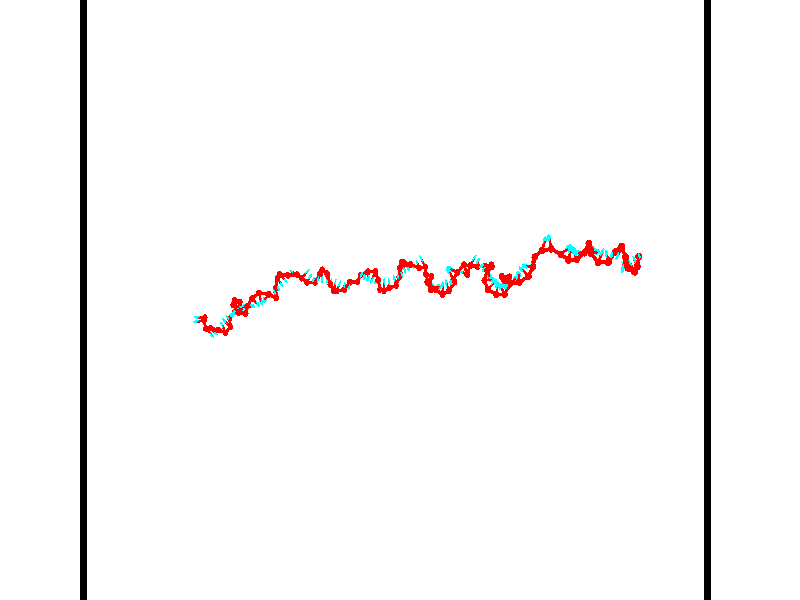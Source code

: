 // switches for output
#declare DRAW_BASES = 1; // possible values are 0, 1; only relevant for DNA ribbons
#declare DRAW_BASES_TYPE = 3; // possible values are 1, 2, 3; only relevant for DNA ribbons
#declare DRAW_FOG = 0; // set to 1 to enable fog

#include "colors.inc"

#include "transforms.inc"
background { rgb <1, 1, 1>}

#default {
   normal{
       ripples 0.25
       frequency 0.20
       turbulence 0.2
       lambda 5
   }
	finish {
		phong 0.1
		phong_size 40.
	}
}

// original window dimensions: 1024x640


// camera settings

camera {
	sky <-0, 1, 0>
	up <-0, 1, 0>
	right 1.6 * <0.99995, 0, 0.00999983>
	location <54.4867, 55, 106.329>
	look_at <55, 55, 55.0001>
	direction <0.513302, 0, -51.3289>
	angle 67.0682
}


# declare cpy_camera_pos = <54.4867, 55, 106.329>;
# if (DRAW_FOG = 1)
fog {
	fog_type 2
	up vnormalize(cpy_camera_pos)
	color rgbt<1,1,1,0.3>
	distance 1e-5
	fog_alt 3e-3
	fog_offset 88
}
# end


// LIGHTS

# declare lum = 6;
global_settings {
	ambient_light rgb lum * <0.05, 0.05, 0.05>
	max_trace_level 15
}# declare cpy_direct_light_amount = 0.25;
light_source
{	1000 * <-0.98995, -1, 1.00995>,
	rgb lum * cpy_direct_light_amount
	parallel
}

light_source
{	1000 * <0.98995, 1, -1.00995>,
	rgb lum * cpy_direct_light_amount
	parallel
}

// strand 0

// nucleotide -1

// particle -1
sphere {
	<36.861942, 53.639793, 49.933598> 0.250000
	pigment { color rgbt <1,0,0,0> }
	no_shadow
}
cylinder {
	<36.538857, 53.660675, 50.168503>,  <36.345005, 53.673206, 50.309444>, 0.100000
	pigment { color rgbt <1,0,0,0> }
	no_shadow
}
cylinder {
	<36.538857, 53.660675, 50.168503>,  <36.861942, 53.639793, 49.933598>, 0.100000
	pigment { color rgbt <1,0,0,0> }
	no_shadow
}

// particle -1
sphere {
	<36.538857, 53.660675, 50.168503> 0.100000
	pigment { color rgbt <1,0,0,0> }
	no_shadow
}
sphere {
	0, 1
	scale<0.080000,0.200000,0.300000>
	matrix <0.230866, -0.888523, 0.396521,
		0.542496, 0.455853, 0.705618,
		-0.807712, 0.052208, 0.587261,
		36.296543, 53.676338, 50.344681>
	pigment { color rgbt <0,1,1,0> }
	no_shadow
}
cylinder {
	<37.018852, 53.414051, 50.634621>,  <36.861942, 53.639793, 49.933598>, 0.130000
	pigment { color rgbt <1,0,0,0> }
	no_shadow
}

// nucleotide -1

// particle -1
sphere {
	<37.018852, 53.414051, 50.634621> 0.250000
	pigment { color rgbt <1,0,0,0> }
	no_shadow
}
cylinder {
	<36.622528, 53.371788, 50.600834>,  <36.384735, 53.346432, 50.580563>, 0.100000
	pigment { color rgbt <1,0,0,0> }
	no_shadow
}
cylinder {
	<36.622528, 53.371788, 50.600834>,  <37.018852, 53.414051, 50.634621>, 0.100000
	pigment { color rgbt <1,0,0,0> }
	no_shadow
}

// particle -1
sphere {
	<36.622528, 53.371788, 50.600834> 0.100000
	pigment { color rgbt <1,0,0,0> }
	no_shadow
}
sphere {
	0, 1
	scale<0.080000,0.200000,0.300000>
	matrix <0.049855, -0.865700, 0.498075,
		-0.125748, 0.489286, 0.863011,
		-0.990809, -0.105657, -0.084467,
		36.325287, 53.340092, 50.575493>
	pigment { color rgbt <0,1,1,0> }
	no_shadow
}
cylinder {
	<37.089878, 52.802917, 50.359692>,  <37.018852, 53.414051, 50.634621>, 0.130000
	pigment { color rgbt <1,0,0,0> }
	no_shadow
}

// nucleotide -1

// particle -1
sphere {
	<37.089878, 52.802917, 50.359692> 0.250000
	pigment { color rgbt <1,0,0,0> }
	no_shadow
}
cylinder {
	<37.365452, 52.526379, 50.272598>,  <37.530796, 52.360455, 50.220341>, 0.100000
	pigment { color rgbt <1,0,0,0> }
	no_shadow
}
cylinder {
	<37.365452, 52.526379, 50.272598>,  <37.089878, 52.802917, 50.359692>, 0.100000
	pigment { color rgbt <1,0,0,0> }
	no_shadow
}

// particle -1
sphere {
	<37.365452, 52.526379, 50.272598> 0.100000
	pigment { color rgbt <1,0,0,0> }
	no_shadow
}
sphere {
	0, 1
	scale<0.080000,0.200000,0.300000>
	matrix <0.722863, 0.677427, 0.136241,
		0.053309, -0.251253, 0.966452,
		0.688932, -0.691350, -0.217734,
		37.572132, 52.318974, 50.207279>
	pigment { color rgbt <0,1,1,0> }
	no_shadow
}
cylinder {
	<37.649513, 52.844509, 50.762669>,  <37.089878, 52.802917, 50.359692>, 0.130000
	pigment { color rgbt <1,0,0,0> }
	no_shadow
}

// nucleotide -1

// particle -1
sphere {
	<37.649513, 52.844509, 50.762669> 0.250000
	pigment { color rgbt <1,0,0,0> }
	no_shadow
}
cylinder {
	<37.813629, 52.636589, 50.462944>,  <37.912098, 52.511837, 50.283112>, 0.100000
	pigment { color rgbt <1,0,0,0> }
	no_shadow
}
cylinder {
	<37.813629, 52.636589, 50.462944>,  <37.649513, 52.844509, 50.762669>, 0.100000
	pigment { color rgbt <1,0,0,0> }
	no_shadow
}

// particle -1
sphere {
	<37.813629, 52.636589, 50.462944> 0.100000
	pigment { color rgbt <1,0,0,0> }
	no_shadow
}
sphere {
	0, 1
	scale<0.080000,0.200000,0.300000>
	matrix <0.873864, 0.459081, 0.160022,
		0.260813, -0.720450, 0.642595,
		0.410291, -0.519805, -0.749309,
		37.936718, 52.480648, 50.238152>
	pigment { color rgbt <0,1,1,0> }
	no_shadow
}
cylinder {
	<38.394775, 52.724529, 50.990681>,  <37.649513, 52.844509, 50.762669>, 0.130000
	pigment { color rgbt <1,0,0,0> }
	no_shadow
}

// nucleotide -1

// particle -1
sphere {
	<38.394775, 52.724529, 50.990681> 0.250000
	pigment { color rgbt <1,0,0,0> }
	no_shadow
}
cylinder {
	<38.324371, 52.759483, 50.598480>,  <38.282131, 52.780457, 50.363159>, 0.100000
	pigment { color rgbt <1,0,0,0> }
	no_shadow
}
cylinder {
	<38.324371, 52.759483, 50.598480>,  <38.394775, 52.724529, 50.990681>, 0.100000
	pigment { color rgbt <1,0,0,0> }
	no_shadow
}

// particle -1
sphere {
	<38.324371, 52.759483, 50.598480> 0.100000
	pigment { color rgbt <1,0,0,0> }
	no_shadow
}
sphere {
	0, 1
	scale<0.080000,0.200000,0.300000>
	matrix <0.781735, 0.617754, -0.085269,
		0.598258, -0.781501, -0.177043,
		-0.176007, 0.087388, -0.980502,
		38.271568, 52.785698, 50.304329>
	pigment { color rgbt <0,1,1,0> }
	no_shadow
}
cylinder {
	<38.924049, 52.476326, 50.390144>,  <38.394775, 52.724529, 50.990681>, 0.130000
	pigment { color rgbt <1,0,0,0> }
	no_shadow
}

// nucleotide -1

// particle -1
sphere {
	<38.924049, 52.476326, 50.390144> 0.250000
	pigment { color rgbt <1,0,0,0> }
	no_shadow
}
cylinder {
	<38.724232, 52.813293, 50.309361>,  <38.604340, 53.015472, 50.260891>, 0.100000
	pigment { color rgbt <1,0,0,0> }
	no_shadow
}
cylinder {
	<38.724232, 52.813293, 50.309361>,  <38.924049, 52.476326, 50.390144>, 0.100000
	pigment { color rgbt <1,0,0,0> }
	no_shadow
}

// particle -1
sphere {
	<38.724232, 52.813293, 50.309361> 0.100000
	pigment { color rgbt <1,0,0,0> }
	no_shadow
}
sphere {
	0, 1
	scale<0.080000,0.200000,0.300000>
	matrix <0.845792, 0.524700, 0.096569,
		0.187318, -0.122572, -0.974622,
		-0.499548, 0.842417, -0.201956,
		38.574368, 53.066017, 50.248775>
	pigment { color rgbt <0,1,1,0> }
	no_shadow
}
cylinder {
	<39.270782, 52.917534, 50.057568>,  <38.924049, 52.476326, 50.390144>, 0.130000
	pigment { color rgbt <1,0,0,0> }
	no_shadow
}

// nucleotide -1

// particle -1
sphere {
	<39.270782, 52.917534, 50.057568> 0.250000
	pigment { color rgbt <1,0,0,0> }
	no_shadow
}
cylinder {
	<38.996300, 53.188011, 50.164806>,  <38.831612, 53.350300, 50.229149>, 0.100000
	pigment { color rgbt <1,0,0,0> }
	no_shadow
}
cylinder {
	<38.996300, 53.188011, 50.164806>,  <39.270782, 52.917534, 50.057568>, 0.100000
	pigment { color rgbt <1,0,0,0> }
	no_shadow
}

// particle -1
sphere {
	<38.996300, 53.188011, 50.164806> 0.100000
	pigment { color rgbt <1,0,0,0> }
	no_shadow
}
sphere {
	0, 1
	scale<0.080000,0.200000,0.300000>
	matrix <0.722133, 0.677574, 0.139346,
		-0.087432, 0.289223, -0.953261,
		-0.686207, 0.676198, 0.268099,
		38.790436, 53.390869, 50.245235>
	pigment { color rgbt <0,1,1,0> }
	no_shadow
}
cylinder {
	<39.102478, 53.560253, 49.645584>,  <39.270782, 52.917534, 50.057568>, 0.130000
	pigment { color rgbt <1,0,0,0> }
	no_shadow
}

// nucleotide -1

// particle -1
sphere {
	<39.102478, 53.560253, 49.645584> 0.250000
	pigment { color rgbt <1,0,0,0> }
	no_shadow
}
cylinder {
	<39.102879, 53.601463, 50.043457>,  <39.103119, 53.626190, 50.282181>, 0.100000
	pigment { color rgbt <1,0,0,0> }
	no_shadow
}
cylinder {
	<39.102879, 53.601463, 50.043457>,  <39.102478, 53.560253, 49.645584>, 0.100000
	pigment { color rgbt <1,0,0,0> }
	no_shadow
}

// particle -1
sphere {
	<39.102879, 53.601463, 50.043457> 0.100000
	pigment { color rgbt <1,0,0,0> }
	no_shadow
}
sphere {
	0, 1
	scale<0.080000,0.200000,0.300000>
	matrix <0.867746, 0.494273, -0.052069,
		-0.497007, 0.863181, -0.088899,
		0.001004, 0.103021, 0.994679,
		39.103180, 53.632370, 50.341862>
	pigment { color rgbt <0,1,1,0> }
	no_shadow
}
cylinder {
	<39.609135, 54.050980, 49.764252>,  <39.102478, 53.560253, 49.645584>, 0.130000
	pigment { color rgbt <1,0,0,0> }
	no_shadow
}

// nucleotide -1

// particle -1
sphere {
	<39.609135, 54.050980, 49.764252> 0.250000
	pigment { color rgbt <1,0,0,0> }
	no_shadow
}
cylinder {
	<39.553680, 53.929409, 50.141273>,  <39.520409, 53.856464, 50.367485>, 0.100000
	pigment { color rgbt <1,0,0,0> }
	no_shadow
}
cylinder {
	<39.553680, 53.929409, 50.141273>,  <39.609135, 54.050980, 49.764252>, 0.100000
	pigment { color rgbt <1,0,0,0> }
	no_shadow
}

// particle -1
sphere {
	<39.553680, 53.929409, 50.141273> 0.100000
	pigment { color rgbt <1,0,0,0> }
	no_shadow
}
sphere {
	0, 1
	scale<0.080000,0.200000,0.300000>
	matrix <0.807968, 0.515653, 0.285112,
		-0.572685, 0.801080, 0.174079,
		-0.138633, -0.303930, 0.942554,
		39.512089, 53.838230, 50.424038>
	pigment { color rgbt <0,1,1,0> }
	no_shadow
}
cylinder {
	<40.108498, 54.427952, 50.055172>,  <39.609135, 54.050980, 49.764252>, 0.130000
	pigment { color rgbt <1,0,0,0> }
	no_shadow
}

// nucleotide -1

// particle -1
sphere {
	<40.108498, 54.427952, 50.055172> 0.250000
	pigment { color rgbt <1,0,0,0> }
	no_shadow
}
cylinder {
	<39.948696, 54.223660, 50.359684>,  <39.852814, 54.101086, 50.542393>, 0.100000
	pigment { color rgbt <1,0,0,0> }
	no_shadow
}
cylinder {
	<39.948696, 54.223660, 50.359684>,  <40.108498, 54.427952, 50.055172>, 0.100000
	pigment { color rgbt <1,0,0,0> }
	no_shadow
}

// particle -1
sphere {
	<39.948696, 54.223660, 50.359684> 0.100000
	pigment { color rgbt <1,0,0,0> }
	no_shadow
}
sphere {
	0, 1
	scale<0.080000,0.200000,0.300000>
	matrix <0.701038, 0.364895, 0.612697,
		-0.590710, 0.778464, 0.212263,
		-0.399508, -0.510731, 0.761280,
		39.828842, 54.070438, 50.588066>
	pigment { color rgbt <0,1,1,0> }
	no_shadow
}
cylinder {
	<40.313538, 54.849918, 50.649944>,  <40.108498, 54.427952, 50.055172>, 0.130000
	pigment { color rgbt <1,0,0,0> }
	no_shadow
}

// nucleotide -1

// particle -1
sphere {
	<40.313538, 54.849918, 50.649944> 0.250000
	pigment { color rgbt <1,0,0,0> }
	no_shadow
}
cylinder {
	<40.185684, 54.504864, 50.806759>,  <40.108971, 54.297832, 50.900848>, 0.100000
	pigment { color rgbt <1,0,0,0> }
	no_shadow
}
cylinder {
	<40.185684, 54.504864, 50.806759>,  <40.313538, 54.849918, 50.649944>, 0.100000
	pigment { color rgbt <1,0,0,0> }
	no_shadow
}

// particle -1
sphere {
	<40.185684, 54.504864, 50.806759> 0.100000
	pigment { color rgbt <1,0,0,0> }
	no_shadow
}
sphere {
	0, 1
	scale<0.080000,0.200000,0.300000>
	matrix <0.547259, 0.169690, 0.819581,
		-0.773524, 0.476513, 0.417846,
		-0.319637, -0.862636, 0.392036,
		40.089794, 54.246075, 50.924370>
	pigment { color rgbt <0,1,1,0> }
	no_shadow
}
cylinder {
	<40.025211, 54.970718, 51.368824>,  <40.313538, 54.849918, 50.649944>, 0.130000
	pigment { color rgbt <1,0,0,0> }
	no_shadow
}

// nucleotide -1

// particle -1
sphere {
	<40.025211, 54.970718, 51.368824> 0.250000
	pigment { color rgbt <1,0,0,0> }
	no_shadow
}
cylinder {
	<40.162769, 54.596725, 51.334068>,  <40.245304, 54.372330, 51.313213>, 0.100000
	pigment { color rgbt <1,0,0,0> }
	no_shadow
}
cylinder {
	<40.162769, 54.596725, 51.334068>,  <40.025211, 54.970718, 51.368824>, 0.100000
	pigment { color rgbt <1,0,0,0> }
	no_shadow
}

// particle -1
sphere {
	<40.162769, 54.596725, 51.334068> 0.100000
	pigment { color rgbt <1,0,0,0> }
	no_shadow
}
sphere {
	0, 1
	scale<0.080000,0.200000,0.300000>
	matrix <0.726355, 0.206230, 0.655650,
		-0.595100, -0.288588, 0.750049,
		0.343895, -0.934979, -0.086890,
		40.265938, 54.316231, 51.308002>
	pigment { color rgbt <0,1,1,0> }
	no_shadow
}
cylinder {
	<40.034729, 54.620922, 51.913963>,  <40.025211, 54.970718, 51.368824>, 0.130000
	pigment { color rgbt <1,0,0,0> }
	no_shadow
}

// nucleotide -1

// particle -1
sphere {
	<40.034729, 54.620922, 51.913963> 0.250000
	pigment { color rgbt <1,0,0,0> }
	no_shadow
}
cylinder {
	<40.339294, 54.471863, 51.701782>,  <40.522034, 54.382427, 51.574474>, 0.100000
	pigment { color rgbt <1,0,0,0> }
	no_shadow
}
cylinder {
	<40.339294, 54.471863, 51.701782>,  <40.034729, 54.620922, 51.913963>, 0.100000
	pigment { color rgbt <1,0,0,0> }
	no_shadow
}

// particle -1
sphere {
	<40.339294, 54.471863, 51.701782> 0.100000
	pigment { color rgbt <1,0,0,0> }
	no_shadow
}
sphere {
	0, 1
	scale<0.080000,0.200000,0.300000>
	matrix <0.641480, 0.315012, 0.699479,
		-0.093562, -0.872868, 0.478902,
		0.761413, -0.372651, -0.530454,
		40.567719, 54.360069, 51.542645>
	pigment { color rgbt <0,1,1,0> }
	no_shadow
}
cylinder {
	<40.561256, 54.064674, 52.200233>,  <40.034729, 54.620922, 51.913963>, 0.130000
	pigment { color rgbt <1,0,0,0> }
	no_shadow
}

// nucleotide -1

// particle -1
sphere {
	<40.561256, 54.064674, 52.200233> 0.250000
	pigment { color rgbt <1,0,0,0> }
	no_shadow
}
cylinder {
	<40.772575, 54.301468, 51.956772>,  <40.899364, 54.443546, 51.810696>, 0.100000
	pigment { color rgbt <1,0,0,0> }
	no_shadow
}
cylinder {
	<40.772575, 54.301468, 51.956772>,  <40.561256, 54.064674, 52.200233>, 0.100000
	pigment { color rgbt <1,0,0,0> }
	no_shadow
}

// particle -1
sphere {
	<40.772575, 54.301468, 51.956772> 0.100000
	pigment { color rgbt <1,0,0,0> }
	no_shadow
}
sphere {
	0, 1
	scale<0.080000,0.200000,0.300000>
	matrix <0.588018, 0.262017, 0.765233,
		0.612486, -0.762165, -0.209678,
		0.528295, 0.591988, -0.608649,
		40.931065, 54.479065, 51.774178>
	pigment { color rgbt <0,1,1,0> }
	no_shadow
}
cylinder {
	<41.289383, 53.992485, 52.492481>,  <40.561256, 54.064674, 52.200233>, 0.130000
	pigment { color rgbt <1,0,0,0> }
	no_shadow
}

// nucleotide -1

// particle -1
sphere {
	<41.289383, 53.992485, 52.492481> 0.250000
	pigment { color rgbt <1,0,0,0> }
	no_shadow
}
cylinder {
	<41.296455, 54.315811, 52.257088>,  <41.300697, 54.509808, 52.115852>, 0.100000
	pigment { color rgbt <1,0,0,0> }
	no_shadow
}
cylinder {
	<41.296455, 54.315811, 52.257088>,  <41.289383, 53.992485, 52.492481>, 0.100000
	pigment { color rgbt <1,0,0,0> }
	no_shadow
}

// particle -1
sphere {
	<41.296455, 54.315811, 52.257088> 0.100000
	pigment { color rgbt <1,0,0,0> }
	no_shadow
}
sphere {
	0, 1
	scale<0.080000,0.200000,0.300000>
	matrix <0.631566, 0.447264, 0.633308,
		0.775121, -0.382865, -0.502595,
		0.017679, 0.808312, -0.588488,
		41.301758, 54.558304, 52.080540>
	pigment { color rgbt <0,1,1,0> }
	no_shadow
}
cylinder {
	<41.514538, 54.517727, 52.932182>,  <41.289383, 53.992485, 52.492481>, 0.130000
	pigment { color rgbt <1,0,0,0> }
	no_shadow
}

// nucleotide -1

// particle -1
sphere {
	<41.514538, 54.517727, 52.932182> 0.250000
	pigment { color rgbt <1,0,0,0> }
	no_shadow
}
cylinder {
	<41.847462, 54.544178, 53.152325>,  <42.047215, 54.560051, 53.284409>, 0.100000
	pigment { color rgbt <1,0,0,0> }
	no_shadow
}
cylinder {
	<41.847462, 54.544178, 53.152325>,  <41.514538, 54.517727, 52.932182>, 0.100000
	pigment { color rgbt <1,0,0,0> }
	no_shadow
}

// particle -1
sphere {
	<41.847462, 54.544178, 53.152325> 0.100000
	pigment { color rgbt <1,0,0,0> }
	no_shadow
}
sphere {
	0, 1
	scale<0.080000,0.200000,0.300000>
	matrix <0.467946, 0.448389, -0.761560,
		-0.297135, 0.891389, 0.342253,
		0.832308, 0.066130, 0.550354,
		42.097153, 54.564018, 53.317432>
	pigment { color rgbt <0,1,1,0> }
	no_shadow
}
cylinder {
	<41.935699, 55.113846, 52.838062>,  <41.514538, 54.517727, 52.932182>, 0.130000
	pigment { color rgbt <1,0,0,0> }
	no_shadow
}

// nucleotide -1

// particle -1
sphere {
	<41.935699, 55.113846, 52.838062> 0.250000
	pigment { color rgbt <1,0,0,0> }
	no_shadow
}
cylinder {
	<42.240170, 54.878742, 52.947720>,  <42.422852, 54.737682, 53.013512>, 0.100000
	pigment { color rgbt <1,0,0,0> }
	no_shadow
}
cylinder {
	<42.240170, 54.878742, 52.947720>,  <41.935699, 55.113846, 52.838062>, 0.100000
	pigment { color rgbt <1,0,0,0> }
	no_shadow
}

// particle -1
sphere {
	<42.240170, 54.878742, 52.947720> 0.100000
	pigment { color rgbt <1,0,0,0> }
	no_shadow
}
sphere {
	0, 1
	scale<0.080000,0.200000,0.300000>
	matrix <0.568817, 0.401980, -0.717537,
		0.311537, 0.702109, 0.640303,
		0.761178, -0.587754, 0.274139,
		42.468521, 54.702415, 53.029961>
	pigment { color rgbt <0,1,1,0> }
	no_shadow
}
cylinder {
	<42.567654, 55.516163, 52.926685>,  <41.935699, 55.113846, 52.838062>, 0.130000
	pigment { color rgbt <1,0,0,0> }
	no_shadow
}

// nucleotide -1

// particle -1
sphere {
	<42.567654, 55.516163, 52.926685> 0.250000
	pigment { color rgbt <1,0,0,0> }
	no_shadow
}
cylinder {
	<42.662556, 55.142014, 52.821777>,  <42.719498, 54.917522, 52.758831>, 0.100000
	pigment { color rgbt <1,0,0,0> }
	no_shadow
}
cylinder {
	<42.662556, 55.142014, 52.821777>,  <42.567654, 55.516163, 52.926685>, 0.100000
	pigment { color rgbt <1,0,0,0> }
	no_shadow
}

// particle -1
sphere {
	<42.662556, 55.142014, 52.821777> 0.100000
	pigment { color rgbt <1,0,0,0> }
	no_shadow
}
sphere {
	0, 1
	scale<0.080000,0.200000,0.300000>
	matrix <0.452090, 0.345277, -0.822434,
		0.859840, 0.076553, 0.504791,
		0.237253, -0.935373, -0.262274,
		42.733730, 54.861401, 52.743095>
	pigment { color rgbt <0,1,1,0> }
	no_shadow
}
cylinder {
	<43.420605, 55.427238, 52.794640>,  <42.567654, 55.516163, 52.926685>, 0.130000
	pigment { color rgbt <1,0,0,0> }
	no_shadow
}

// nucleotide -1

// particle -1
sphere {
	<43.420605, 55.427238, 52.794640> 0.250000
	pigment { color rgbt <1,0,0,0> }
	no_shadow
}
cylinder {
	<43.169453, 55.195984, 52.586205>,  <43.018761, 55.057232, 52.461143>, 0.100000
	pigment { color rgbt <1,0,0,0> }
	no_shadow
}
cylinder {
	<43.169453, 55.195984, 52.586205>,  <43.420605, 55.427238, 52.794640>, 0.100000
	pigment { color rgbt <1,0,0,0> }
	no_shadow
}

// particle -1
sphere {
	<43.169453, 55.195984, 52.586205> 0.100000
	pigment { color rgbt <1,0,0,0> }
	no_shadow
}
sphere {
	0, 1
	scale<0.080000,0.200000,0.300000>
	matrix <0.406926, 0.326866, -0.852977,
		0.663462, -0.747607, 0.030027,
		-0.627876, -0.578137, -0.521084,
		42.981091, 55.022541, 52.429878>
	pigment { color rgbt <0,1,1,0> }
	no_shadow
}
cylinder {
	<44.020878, 55.137882, 52.565437>,  <43.420605, 55.427238, 52.794640>, 0.130000
	pigment { color rgbt <1,0,0,0> }
	no_shadow
}

// nucleotide -1

// particle -1
sphere {
	<44.020878, 55.137882, 52.565437> 0.250000
	pigment { color rgbt <1,0,0,0> }
	no_shadow
}
cylinder {
	<43.988800, 55.392281, 52.872444>,  <43.969555, 55.544918, 53.056648>, 0.100000
	pigment { color rgbt <1,0,0,0> }
	no_shadow
}
cylinder {
	<43.988800, 55.392281, 52.872444>,  <44.020878, 55.137882, 52.565437>, 0.100000
	pigment { color rgbt <1,0,0,0> }
	no_shadow
}

// particle -1
sphere {
	<43.988800, 55.392281, 52.872444> 0.100000
	pigment { color rgbt <1,0,0,0> }
	no_shadow
}
sphere {
	0, 1
	scale<0.080000,0.200000,0.300000>
	matrix <0.844534, 0.452353, -0.286599,
		-0.529463, 0.625207, -0.573398,
		-0.080195, 0.635997, 0.767513,
		43.964741, 55.583080, 53.102699>
	pigment { color rgbt <0,1,1,0> }
	no_shadow
}
cylinder {
	<43.948185, 55.895008, 52.361076>,  <44.020878, 55.137882, 52.565437>, 0.130000
	pigment { color rgbt <1,0,0,0> }
	no_shadow
}

// nucleotide -1

// particle -1
sphere {
	<43.948185, 55.895008, 52.361076> 0.250000
	pigment { color rgbt <1,0,0,0> }
	no_shadow
}
cylinder {
	<44.140072, 55.870079, 52.711159>,  <44.255203, 55.855122, 52.921207>, 0.100000
	pigment { color rgbt <1,0,0,0> }
	no_shadow
}
cylinder {
	<44.140072, 55.870079, 52.711159>,  <43.948185, 55.895008, 52.361076>, 0.100000
	pigment { color rgbt <1,0,0,0> }
	no_shadow
}

// particle -1
sphere {
	<44.140072, 55.870079, 52.711159> 0.100000
	pigment { color rgbt <1,0,0,0> }
	no_shadow
}
sphere {
	0, 1
	scale<0.080000,0.200000,0.300000>
	matrix <0.808833, 0.418029, -0.413571,
		-0.340085, 0.906293, 0.250948,
		0.479721, -0.062326, 0.875205,
		44.283989, 55.851383, 52.973721>
	pigment { color rgbt <0,1,1,0> }
	no_shadow
}
cylinder {
	<44.144478, 56.610165, 52.590206>,  <43.948185, 55.895008, 52.361076>, 0.130000
	pigment { color rgbt <1,0,0,0> }
	no_shadow
}

// nucleotide -1

// particle -1
sphere {
	<44.144478, 56.610165, 52.590206> 0.250000
	pigment { color rgbt <1,0,0,0> }
	no_shadow
}
cylinder {
	<44.377300, 56.337143, 52.766991>,  <44.516994, 56.173332, 52.873062>, 0.100000
	pigment { color rgbt <1,0,0,0> }
	no_shadow
}
cylinder {
	<44.377300, 56.337143, 52.766991>,  <44.144478, 56.610165, 52.590206>, 0.100000
	pigment { color rgbt <1,0,0,0> }
	no_shadow
}

// particle -1
sphere {
	<44.377300, 56.337143, 52.766991> 0.100000
	pigment { color rgbt <1,0,0,0> }
	no_shadow
}
sphere {
	0, 1
	scale<0.080000,0.200000,0.300000>
	matrix <0.809533, 0.537589, -0.235911,
		-0.076574, 0.495098, 0.865456,
		0.582059, -0.682551, 0.441964,
		44.551918, 56.132378, 52.899578>
	pigment { color rgbt <0,1,1,0> }
	no_shadow
}
cylinder {
	<44.441666, 56.871090, 53.173695>,  <44.144478, 56.610165, 52.590206>, 0.130000
	pigment { color rgbt <1,0,0,0> }
	no_shadow
}

// nucleotide -1

// particle -1
sphere {
	<44.441666, 56.871090, 53.173695> 0.250000
	pigment { color rgbt <1,0,0,0> }
	no_shadow
}
cylinder {
	<44.686577, 56.622787, 52.977829>,  <44.833523, 56.473804, 52.860310>, 0.100000
	pigment { color rgbt <1,0,0,0> }
	no_shadow
}
cylinder {
	<44.686577, 56.622787, 52.977829>,  <44.441666, 56.871090, 53.173695>, 0.100000
	pigment { color rgbt <1,0,0,0> }
	no_shadow
}

// particle -1
sphere {
	<44.686577, 56.622787, 52.977829> 0.100000
	pigment { color rgbt <1,0,0,0> }
	no_shadow
}
sphere {
	0, 1
	scale<0.080000,0.200000,0.300000>
	matrix <0.666431, 0.738441, -0.102836,
		0.425427, -0.263366, 0.865823,
		0.612276, -0.620760, -0.489668,
		44.870258, 56.436558, 52.830929>
	pigment { color rgbt <0,1,1,0> }
	no_shadow
}
cylinder {
	<45.172306, 56.807526, 53.323372>,  <44.441666, 56.871090, 53.173695>, 0.130000
	pigment { color rgbt <1,0,0,0> }
	no_shadow
}

// nucleotide -1

// particle -1
sphere {
	<45.172306, 56.807526, 53.323372> 0.250000
	pigment { color rgbt <1,0,0,0> }
	no_shadow
}
cylinder {
	<45.130711, 56.778801, 52.926579>,  <45.105755, 56.761566, 52.688503>, 0.100000
	pigment { color rgbt <1,0,0,0> }
	no_shadow
}
cylinder {
	<45.130711, 56.778801, 52.926579>,  <45.172306, 56.807526, 53.323372>, 0.100000
	pigment { color rgbt <1,0,0,0> }
	no_shadow
}

// particle -1
sphere {
	<45.130711, 56.778801, 52.926579> 0.100000
	pigment { color rgbt <1,0,0,0> }
	no_shadow
}
sphere {
	0, 1
	scale<0.080000,0.200000,0.300000>
	matrix <0.599863, 0.791031, -0.120144,
		0.793317, -0.607547, -0.039178,
		-0.103984, -0.071811, -0.991983,
		45.099514, 56.757259, 52.628983>
	pigment { color rgbt <0,1,1,0> }
	no_shadow
}
cylinder {
	<45.953899, 56.856670, 53.027618>,  <45.172306, 56.807526, 53.323372>, 0.130000
	pigment { color rgbt <1,0,0,0> }
	no_shadow
}

// nucleotide -1

// particle -1
sphere {
	<45.953899, 56.856670, 53.027618> 0.250000
	pigment { color rgbt <1,0,0,0> }
	no_shadow
}
cylinder {
	<45.649189, 56.993801, 52.807739>,  <45.466362, 57.076080, 52.675812>, 0.100000
	pigment { color rgbt <1,0,0,0> }
	no_shadow
}
cylinder {
	<45.649189, 56.993801, 52.807739>,  <45.953899, 56.856670, 53.027618>, 0.100000
	pigment { color rgbt <1,0,0,0> }
	no_shadow
}

// particle -1
sphere {
	<45.649189, 56.993801, 52.807739> 0.100000
	pigment { color rgbt <1,0,0,0> }
	no_shadow
}
sphere {
	0, 1
	scale<0.080000,0.200000,0.300000>
	matrix <0.493034, 0.857219, -0.148635,
		0.420258, -0.384247, -0.822032,
		-0.761775, 0.342824, -0.549700,
		45.420658, 57.096649, 52.642830>
	pigment { color rgbt <0,1,1,0> }
	no_shadow
}
cylinder {
	<46.432701, 56.589352, 53.592747>,  <45.953899, 56.856670, 53.027618>, 0.130000
	pigment { color rgbt <1,0,0,0> }
	no_shadow
}

// nucleotide -1

// particle -1
sphere {
	<46.432701, 56.589352, 53.592747> 0.250000
	pigment { color rgbt <1,0,0,0> }
	no_shadow
}
cylinder {
	<46.694389, 56.864807, 53.467674>,  <46.851402, 57.030083, 53.392632>, 0.100000
	pigment { color rgbt <1,0,0,0> }
	no_shadow
}
cylinder {
	<46.694389, 56.864807, 53.467674>,  <46.432701, 56.589352, 53.592747>, 0.100000
	pigment { color rgbt <1,0,0,0> }
	no_shadow
}

// particle -1
sphere {
	<46.694389, 56.864807, 53.467674> 0.100000
	pigment { color rgbt <1,0,0,0> }
	no_shadow
}
sphere {
	0, 1
	scale<0.080000,0.200000,0.300000>
	matrix <0.741630, -0.665178, 0.086733,
		-0.148259, -0.288635, -0.945890,
		0.654220, 0.688642, -0.312679,
		46.890656, 57.071400, 53.373871>
	pigment { color rgbt <0,1,1,0> }
	no_shadow
}
cylinder {
	<46.804668, 56.296848, 52.998318>,  <46.432701, 56.589352, 53.592747>, 0.130000
	pigment { color rgbt <1,0,0,0> }
	no_shadow
}

// nucleotide -1

// particle -1
sphere {
	<46.804668, 56.296848, 52.998318> 0.250000
	pigment { color rgbt <1,0,0,0> }
	no_shadow
}
cylinder {
	<47.005531, 56.533653, 53.250462>,  <47.126049, 56.675735, 53.401749>, 0.100000
	pigment { color rgbt <1,0,0,0> }
	no_shadow
}
cylinder {
	<47.005531, 56.533653, 53.250462>,  <46.804668, 56.296848, 52.998318>, 0.100000
	pigment { color rgbt <1,0,0,0> }
	no_shadow
}

// particle -1
sphere {
	<47.005531, 56.533653, 53.250462> 0.100000
	pigment { color rgbt <1,0,0,0> }
	no_shadow
}
sphere {
	0, 1
	scale<0.080000,0.200000,0.300000>
	matrix <0.686028, -0.716508, 0.126417,
		0.526502, 0.368967, -0.765937,
		0.502157, 0.592013, 0.630364,
		47.156178, 56.711258, 53.439571>
	pigment { color rgbt <0,1,1,0> }
	no_shadow
}
cylinder {
	<47.517345, 56.291229, 52.875023>,  <46.804668, 56.296848, 52.998318>, 0.130000
	pigment { color rgbt <1,0,0,0> }
	no_shadow
}

// nucleotide -1

// particle -1
sphere {
	<47.517345, 56.291229, 52.875023> 0.250000
	pigment { color rgbt <1,0,0,0> }
	no_shadow
}
cylinder {
	<47.493656, 56.403477, 53.258221>,  <47.479443, 56.470825, 53.488140>, 0.100000
	pigment { color rgbt <1,0,0,0> }
	no_shadow
}
cylinder {
	<47.493656, 56.403477, 53.258221>,  <47.517345, 56.291229, 52.875023>, 0.100000
	pigment { color rgbt <1,0,0,0> }
	no_shadow
}

// particle -1
sphere {
	<47.493656, 56.403477, 53.258221> 0.100000
	pigment { color rgbt <1,0,0,0> }
	no_shadow
}
sphere {
	0, 1
	scale<0.080000,0.200000,0.300000>
	matrix <0.928015, -0.338116, 0.156417,
		0.367805, 0.898293, -0.240393,
		-0.059227, 0.280619, 0.957990,
		47.475887, 56.487663, 53.545616>
	pigment { color rgbt <0,1,1,0> }
	no_shadow
}
cylinder {
	<47.947536, 56.929440, 53.094994>,  <47.517345, 56.291229, 52.875023>, 0.130000
	pigment { color rgbt <1,0,0,0> }
	no_shadow
}

// nucleotide -1

// particle -1
sphere {
	<47.947536, 56.929440, 53.094994> 0.250000
	pigment { color rgbt <1,0,0,0> }
	no_shadow
}
cylinder {
	<47.897709, 56.673603, 53.398418>,  <47.867813, 56.520103, 53.580471>, 0.100000
	pigment { color rgbt <1,0,0,0> }
	no_shadow
}
cylinder {
	<47.897709, 56.673603, 53.398418>,  <47.947536, 56.929440, 53.094994>, 0.100000
	pigment { color rgbt <1,0,0,0> }
	no_shadow
}

// particle -1
sphere {
	<47.897709, 56.673603, 53.398418> 0.100000
	pigment { color rgbt <1,0,0,0> }
	no_shadow
}
sphere {
	0, 1
	scale<0.080000,0.200000,0.300000>
	matrix <0.982472, -0.186362, 0.004207,
		0.138675, 0.745786, 0.651593,
		-0.124570, -0.639588, 0.758557,
		47.860336, 56.481728, 53.625984>
	pigment { color rgbt <0,1,1,0> }
	no_shadow
}
cylinder {
	<48.245178, 57.187855, 53.727638>,  <47.947536, 56.929440, 53.094994>, 0.130000
	pigment { color rgbt <1,0,0,0> }
	no_shadow
}

// nucleotide -1

// particle -1
sphere {
	<48.245178, 57.187855, 53.727638> 0.250000
	pigment { color rgbt <1,0,0,0> }
	no_shadow
}
cylinder {
	<48.241875, 56.788116, 53.741680>,  <48.239895, 56.548271, 53.750107>, 0.100000
	pigment { color rgbt <1,0,0,0> }
	no_shadow
}
cylinder {
	<48.241875, 56.788116, 53.741680>,  <48.245178, 57.187855, 53.727638>, 0.100000
	pigment { color rgbt <1,0,0,0> }
	no_shadow
}

// particle -1
sphere {
	<48.241875, 56.788116, 53.741680> 0.100000
	pigment { color rgbt <1,0,0,0> }
	no_shadow
}
sphere {
	0, 1
	scale<0.080000,0.200000,0.300000>
	matrix <0.998227, -0.010305, -0.058615,
		0.058939, 0.034563, 0.997663,
		-0.008255, -0.999349, 0.035109,
		48.239399, 56.488312, 53.752213>
	pigment { color rgbt <0,1,1,0> }
	no_shadow
}
cylinder {
	<48.722672, 56.887989, 54.213474>,  <48.245178, 57.187855, 53.727638>, 0.130000
	pigment { color rgbt <1,0,0,0> }
	no_shadow
}

// nucleotide -1

// particle -1
sphere {
	<48.722672, 56.887989, 54.213474> 0.250000
	pigment { color rgbt <1,0,0,0> }
	no_shadow
}
cylinder {
	<48.682896, 56.641533, 53.900940>,  <48.659031, 56.493660, 53.713421>, 0.100000
	pigment { color rgbt <1,0,0,0> }
	no_shadow
}
cylinder {
	<48.682896, 56.641533, 53.900940>,  <48.722672, 56.887989, 54.213474>, 0.100000
	pigment { color rgbt <1,0,0,0> }
	no_shadow
}

// particle -1
sphere {
	<48.682896, 56.641533, 53.900940> 0.100000
	pigment { color rgbt <1,0,0,0> }
	no_shadow
}
sphere {
	0, 1
	scale<0.080000,0.200000,0.300000>
	matrix <0.993870, -0.023378, -0.108052,
		0.048310, -0.787291, 0.614686,
		-0.099439, -0.616139, -0.781336,
		48.653065, 56.456692, 53.666538>
	pigment { color rgbt <0,1,1,0> }
	no_shadow
}
cylinder {
	<49.000950, 56.116180, 54.234913>,  <48.722672, 56.887989, 54.213474>, 0.130000
	pigment { color rgbt <1,0,0,0> }
	no_shadow
}

// nucleotide -1

// particle -1
sphere {
	<49.000950, 56.116180, 54.234913> 0.250000
	pigment { color rgbt <1,0,0,0> }
	no_shadow
}
cylinder {
	<49.017212, 56.289463, 53.874760>,  <49.026970, 56.393433, 53.658669>, 0.100000
	pigment { color rgbt <1,0,0,0> }
	no_shadow
}
cylinder {
	<49.017212, 56.289463, 53.874760>,  <49.000950, 56.116180, 54.234913>, 0.100000
	pigment { color rgbt <1,0,0,0> }
	no_shadow
}

// particle -1
sphere {
	<49.017212, 56.289463, 53.874760> 0.100000
	pigment { color rgbt <1,0,0,0> }
	no_shadow
}
sphere {
	0, 1
	scale<0.080000,0.200000,0.300000>
	matrix <0.973117, -0.221614, -0.062689,
		-0.226694, -0.873626, -0.430567,
		0.040653, 0.433203, -0.900379,
		49.029408, 56.419422, 53.604645>
	pigment { color rgbt <0,1,1,0> }
	no_shadow
}
cylinder {
	<49.243519, 55.648537, 53.741657>,  <49.000950, 56.116180, 54.234913>, 0.130000
	pigment { color rgbt <1,0,0,0> }
	no_shadow
}

// nucleotide -1

// particle -1
sphere {
	<49.243519, 55.648537, 53.741657> 0.250000
	pigment { color rgbt <1,0,0,0> }
	no_shadow
}
cylinder {
	<49.313419, 56.024593, 53.624626>,  <49.355358, 56.250225, 53.554405>, 0.100000
	pigment { color rgbt <1,0,0,0> }
	no_shadow
}
cylinder {
	<49.313419, 56.024593, 53.624626>,  <49.243519, 55.648537, 53.741657>, 0.100000
	pigment { color rgbt <1,0,0,0> }
	no_shadow
}

// particle -1
sphere {
	<49.313419, 56.024593, 53.624626> 0.100000
	pigment { color rgbt <1,0,0,0> }
	no_shadow
}
sphere {
	0, 1
	scale<0.080000,0.200000,0.300000>
	matrix <0.961382, -0.227088, -0.155486,
		-0.212620, -0.254110, -0.943515,
		0.174750, 0.940138, -0.292581,
		49.365845, 56.306633, 53.536854>
	pigment { color rgbt <0,1,1,0> }
	no_shadow
}
cylinder {
	<49.446674, 55.667629, 53.013004>,  <49.243519, 55.648537, 53.741657>, 0.130000
	pigment { color rgbt <1,0,0,0> }
	no_shadow
}

// nucleotide -1

// particle -1
sphere {
	<49.446674, 55.667629, 53.013004> 0.250000
	pigment { color rgbt <1,0,0,0> }
	no_shadow
}
cylinder {
	<49.602379, 55.960999, 53.235916>,  <49.695801, 56.137020, 53.369663>, 0.100000
	pigment { color rgbt <1,0,0,0> }
	no_shadow
}
cylinder {
	<49.602379, 55.960999, 53.235916>,  <49.446674, 55.667629, 53.013004>, 0.100000
	pigment { color rgbt <1,0,0,0> }
	no_shadow
}

// particle -1
sphere {
	<49.602379, 55.960999, 53.235916> 0.100000
	pigment { color rgbt <1,0,0,0> }
	no_shadow
}
sphere {
	0, 1
	scale<0.080000,0.200000,0.300000>
	matrix <0.918057, -0.358257, -0.169774,
		0.075134, 0.577704, -0.812781,
		0.389264, 0.733423, 0.557282,
		49.719158, 56.181026, 53.403099>
	pigment { color rgbt <0,1,1,0> }
	no_shadow
}
cylinder {
	<50.079414, 55.764091, 52.672504>,  <49.446674, 55.667629, 53.013004>, 0.130000
	pigment { color rgbt <1,0,0,0> }
	no_shadow
}

// nucleotide -1

// particle -1
sphere {
	<50.079414, 55.764091, 52.672504> 0.250000
	pigment { color rgbt <1,0,0,0> }
	no_shadow
}
cylinder {
	<50.118866, 55.949169, 53.024910>,  <50.142536, 56.060215, 53.236355>, 0.100000
	pigment { color rgbt <1,0,0,0> }
	no_shadow
}
cylinder {
	<50.118866, 55.949169, 53.024910>,  <50.079414, 55.764091, 52.672504>, 0.100000
	pigment { color rgbt <1,0,0,0> }
	no_shadow
}

// particle -1
sphere {
	<50.118866, 55.949169, 53.024910> 0.100000
	pigment { color rgbt <1,0,0,0> }
	no_shadow
}
sphere {
	0, 1
	scale<0.080000,0.200000,0.300000>
	matrix <0.972232, -0.233610, 0.013851,
		0.212222, 0.855183, -0.472888,
		0.098626, 0.462696, 0.881014,
		50.148453, 56.087978, 53.289215>
	pigment { color rgbt <0,1,1,0> }
	no_shadow
}
cylinder {
	<50.574539, 56.339054, 52.653591>,  <50.079414, 55.764091, 52.672504>, 0.130000
	pigment { color rgbt <1,0,0,0> }
	no_shadow
}

// nucleotide -1

// particle -1
sphere {
	<50.574539, 56.339054, 52.653591> 0.250000
	pigment { color rgbt <1,0,0,0> }
	no_shadow
}
cylinder {
	<50.559189, 56.123089, 52.989929>,  <50.549980, 55.993511, 53.191734>, 0.100000
	pigment { color rgbt <1,0,0,0> }
	no_shadow
}
cylinder {
	<50.559189, 56.123089, 52.989929>,  <50.574539, 56.339054, 52.653591>, 0.100000
	pigment { color rgbt <1,0,0,0> }
	no_shadow
}

// particle -1
sphere {
	<50.559189, 56.123089, 52.989929> 0.100000
	pigment { color rgbt <1,0,0,0> }
	no_shadow
}
sphere {
	0, 1
	scale<0.080000,0.200000,0.300000>
	matrix <0.948087, -0.285508, -0.140059,
		0.315688, 0.791822, 0.522837,
		-0.038373, -0.539910, 0.840848,
		50.547676, 55.961117, 53.242184>
	pigment { color rgbt <0,1,1,0> }
	no_shadow
}
cylinder {
	<51.272995, 56.323933, 53.068851>,  <50.574539, 56.339054, 52.653591>, 0.130000
	pigment { color rgbt <1,0,0,0> }
	no_shadow
}

// nucleotide -1

// particle -1
sphere {
	<51.272995, 56.323933, 53.068851> 0.250000
	pigment { color rgbt <1,0,0,0> }
	no_shadow
}
cylinder {
	<51.474243, 56.606907, 53.267406>,  <51.594994, 56.776691, 53.386539>, 0.100000
	pigment { color rgbt <1,0,0,0> }
	no_shadow
}
cylinder {
	<51.474243, 56.606907, 53.267406>,  <51.272995, 56.323933, 53.068851>, 0.100000
	pigment { color rgbt <1,0,0,0> }
	no_shadow
}

// particle -1
sphere {
	<51.474243, 56.606907, 53.267406> 0.100000
	pigment { color rgbt <1,0,0,0> }
	no_shadow
}
sphere {
	0, 1
	scale<0.080000,0.200000,0.300000>
	matrix <0.861370, -0.363943, -0.354383,
		-0.070049, 0.605868, -0.792475,
		0.503125, 0.707438, 0.496383,
		51.625179, 56.819138, 53.416321>
	pigment { color rgbt <0,1,1,0> }
	no_shadow
}
cylinder {
	<51.527035, 56.864223, 52.535030>,  <51.272995, 56.323933, 53.068851>, 0.130000
	pigment { color rgbt <1,0,0,0> }
	no_shadow
}

// nucleotide -1

// particle -1
sphere {
	<51.527035, 56.864223, 52.535030> 0.250000
	pigment { color rgbt <1,0,0,0> }
	no_shadow
}
cylinder {
	<51.721146, 56.766563, 52.870865>,  <51.837612, 56.707970, 53.072365>, 0.100000
	pigment { color rgbt <1,0,0,0> }
	no_shadow
}
cylinder {
	<51.721146, 56.766563, 52.870865>,  <51.527035, 56.864223, 52.535030>, 0.100000
	pigment { color rgbt <1,0,0,0> }
	no_shadow
}

// particle -1
sphere {
	<51.721146, 56.766563, 52.870865> 0.100000
	pigment { color rgbt <1,0,0,0> }
	no_shadow
}
sphere {
	0, 1
	scale<0.080000,0.200000,0.300000>
	matrix <0.803390, -0.254452, -0.538348,
		0.345069, 0.935760, 0.072666,
		0.485274, -0.244146, 0.839584,
		51.866730, 56.693321, 53.122742>
	pigment { color rgbt <0,1,1,0> }
	no_shadow
}
cylinder {
	<52.177940, 57.097752, 52.459141>,  <51.527035, 56.864223, 52.535030>, 0.130000
	pigment { color rgbt <1,0,0,0> }
	no_shadow
}

// nucleotide -1

// particle -1
sphere {
	<52.177940, 57.097752, 52.459141> 0.250000
	pigment { color rgbt <1,0,0,0> }
	no_shadow
}
cylinder {
	<52.187298, 56.808617, 52.735386>,  <52.192913, 56.635136, 52.901134>, 0.100000
	pigment { color rgbt <1,0,0,0> }
	no_shadow
}
cylinder {
	<52.187298, 56.808617, 52.735386>,  <52.177940, 57.097752, 52.459141>, 0.100000
	pigment { color rgbt <1,0,0,0> }
	no_shadow
}

// particle -1
sphere {
	<52.187298, 56.808617, 52.735386> 0.100000
	pigment { color rgbt <1,0,0,0> }
	no_shadow
}
sphere {
	0, 1
	scale<0.080000,0.200000,0.300000>
	matrix <0.734288, -0.456372, -0.502539,
		0.678435, 0.518868, 0.520098,
		0.023393, -0.722842, 0.690618,
		52.194317, 56.591763, 52.942570>
	pigment { color rgbt <0,1,1,0> }
	no_shadow
}
cylinder {
	<52.834061, 57.101624, 52.901241>,  <52.177940, 57.097752, 52.459141>, 0.130000
	pigment { color rgbt <1,0,0,0> }
	no_shadow
}

// nucleotide -1

// particle -1
sphere {
	<52.834061, 57.101624, 52.901241> 0.250000
	pigment { color rgbt <1,0,0,0> }
	no_shadow
}
cylinder {
	<52.661537, 56.746437, 52.837379>,  <52.558022, 56.533325, 52.799065>, 0.100000
	pigment { color rgbt <1,0,0,0> }
	no_shadow
}
cylinder {
	<52.661537, 56.746437, 52.837379>,  <52.834061, 57.101624, 52.901241>, 0.100000
	pigment { color rgbt <1,0,0,0> }
	no_shadow
}

// particle -1
sphere {
	<52.661537, 56.746437, 52.837379> 0.100000
	pigment { color rgbt <1,0,0,0> }
	no_shadow
}
sphere {
	0, 1
	scale<0.080000,0.200000,0.300000>
	matrix <0.840810, -0.331456, -0.427991,
		0.327123, -0.318834, 0.889570,
		-0.431311, -0.887965, -0.159652,
		52.532143, 56.480049, 52.789482>
	pigment { color rgbt <0,1,1,0> }
	no_shadow
}
cylinder {
	<53.105110, 56.458000, 53.170570>,  <52.834061, 57.101624, 52.901241>, 0.130000
	pigment { color rgbt <1,0,0,0> }
	no_shadow
}

// nucleotide -1

// particle -1
sphere {
	<53.105110, 56.458000, 53.170570> 0.250000
	pigment { color rgbt <1,0,0,0> }
	no_shadow
}
cylinder {
	<52.962364, 56.398361, 52.801697>,  <52.876717, 56.362579, 52.580372>, 0.100000
	pigment { color rgbt <1,0,0,0> }
	no_shadow
}
cylinder {
	<52.962364, 56.398361, 52.801697>,  <53.105110, 56.458000, 53.170570>, 0.100000
	pigment { color rgbt <1,0,0,0> }
	no_shadow
}

// particle -1
sphere {
	<52.962364, 56.398361, 52.801697> 0.100000
	pigment { color rgbt <1,0,0,0> }
	no_shadow
}
sphere {
	0, 1
	scale<0.080000,0.200000,0.300000>
	matrix <0.917503, -0.241508, -0.316008,
		-0.175600, -0.958877, 0.222980,
		-0.356865, -0.149094, -0.922181,
		52.855305, 56.353634, 52.525043>
	pigment { color rgbt <0,1,1,0> }
	no_shadow
}
cylinder {
	<53.239754, 55.763908, 52.803974>,  <53.105110, 56.458000, 53.170570>, 0.130000
	pigment { color rgbt <1,0,0,0> }
	no_shadow
}

// nucleotide -1

// particle -1
sphere {
	<53.239754, 55.763908, 52.803974> 0.250000
	pigment { color rgbt <1,0,0,0> }
	no_shadow
}
cylinder {
	<53.243145, 56.112572, 52.607956>,  <53.245178, 56.321770, 52.490345>, 0.100000
	pigment { color rgbt <1,0,0,0> }
	no_shadow
}
cylinder {
	<53.243145, 56.112572, 52.607956>,  <53.239754, 55.763908, 52.803974>, 0.100000
	pigment { color rgbt <1,0,0,0> }
	no_shadow
}

// particle -1
sphere {
	<53.243145, 56.112572, 52.607956> 0.100000
	pigment { color rgbt <1,0,0,0> }
	no_shadow
}
sphere {
	0, 1
	scale<0.080000,0.200000,0.300000>
	matrix <0.941142, -0.172552, -0.290649,
		-0.337904, -0.458741, -0.821814,
		0.008474, 0.871655, -0.490047,
		53.245686, 56.374069, 52.460941>
	pigment { color rgbt <0,1,1,0> }
	no_shadow
}
cylinder {
	<53.595577, 55.690254, 52.106670>,  <53.239754, 55.763908, 52.803974>, 0.130000
	pigment { color rgbt <1,0,0,0> }
	no_shadow
}

// nucleotide -1

// particle -1
sphere {
	<53.595577, 55.690254, 52.106670> 0.250000
	pigment { color rgbt <1,0,0,0> }
	no_shadow
}
cylinder {
	<53.603035, 56.074921, 52.216103>,  <53.607510, 56.305721, 52.281761>, 0.100000
	pigment { color rgbt <1,0,0,0> }
	no_shadow
}
cylinder {
	<53.603035, 56.074921, 52.216103>,  <53.595577, 55.690254, 52.106670>, 0.100000
	pigment { color rgbt <1,0,0,0> }
	no_shadow
}

// particle -1
sphere {
	<53.603035, 56.074921, 52.216103> 0.100000
	pigment { color rgbt <1,0,0,0> }
	no_shadow
}
sphere {
	0, 1
	scale<0.080000,0.200000,0.300000>
	matrix <0.964813, 0.054476, -0.257234,
		-0.262277, 0.268748, -0.926815,
		0.018642, 0.961669, 0.273580,
		53.608627, 56.363422, 52.298176>
	pigment { color rgbt <0,1,1,0> }
	no_shadow
}
cylinder {
	<54.075867, 55.940022, 51.577999>,  <53.595577, 55.690254, 52.106670>, 0.130000
	pigment { color rgbt <1,0,0,0> }
	no_shadow
}

// nucleotide -1

// particle -1
sphere {
	<54.075867, 55.940022, 51.577999> 0.250000
	pigment { color rgbt <1,0,0,0> }
	no_shadow
}
cylinder {
	<54.048035, 56.194481, 51.885368>,  <54.031334, 56.347157, 52.069790>, 0.100000
	pigment { color rgbt <1,0,0,0> }
	no_shadow
}
cylinder {
	<54.048035, 56.194481, 51.885368>,  <54.075867, 55.940022, 51.577999>, 0.100000
	pigment { color rgbt <1,0,0,0> }
	no_shadow
}

// particle -1
sphere {
	<54.048035, 56.194481, 51.885368> 0.100000
	pigment { color rgbt <1,0,0,0> }
	no_shadow
}
sphere {
	0, 1
	scale<0.080000,0.200000,0.300000>
	matrix <0.988835, 0.145731, -0.031102,
		-0.131768, 0.757678, -0.639188,
		-0.069585, 0.636149, 0.768422,
		54.027161, 56.385326, 52.115894>
	pigment { color rgbt <0,1,1,0> }
	no_shadow
}
cylinder {
	<54.681931, 56.069500, 51.975273>,  <54.075867, 55.940022, 51.577999>, 0.130000
	pigment { color rgbt <1,0,0,0> }
	no_shadow
}

// nucleotide -1

// particle -1
sphere {
	<54.681931, 56.069500, 51.975273> 0.250000
	pigment { color rgbt <1,0,0,0> }
	no_shadow
}
cylinder {
	<54.584236, 56.373253, 52.216499>,  <54.525620, 56.555504, 52.361237>, 0.100000
	pigment { color rgbt <1,0,0,0> }
	no_shadow
}
cylinder {
	<54.584236, 56.373253, 52.216499>,  <54.681931, 56.069500, 51.975273>, 0.100000
	pigment { color rgbt <1,0,0,0> }
	no_shadow
}

// particle -1
sphere {
	<54.584236, 56.373253, 52.216499> 0.100000
	pigment { color rgbt <1,0,0,0> }
	no_shadow
}
sphere {
	0, 1
	scale<0.080000,0.200000,0.300000>
	matrix <0.969705, 0.194152, 0.148246,
		-0.004513, 0.621007, -0.783792,
		-0.244236, 0.759378, 0.603070,
		54.510963, 56.601067, 52.397419>
	pigment { color rgbt <0,1,1,0> }
	no_shadow
}
cylinder {
	<54.960888, 56.726147, 51.809883>,  <54.681931, 56.069500, 51.975273>, 0.130000
	pigment { color rgbt <1,0,0,0> }
	no_shadow
}

// nucleotide -1

// particle -1
sphere {
	<54.960888, 56.726147, 51.809883> 0.250000
	pigment { color rgbt <1,0,0,0> }
	no_shadow
}
cylinder {
	<54.897827, 56.734356, 52.204796>,  <54.859989, 56.739281, 52.441742>, 0.100000
	pigment { color rgbt <1,0,0,0> }
	no_shadow
}
cylinder {
	<54.897827, 56.734356, 52.204796>,  <54.960888, 56.726147, 51.809883>, 0.100000
	pigment { color rgbt <1,0,0,0> }
	no_shadow
}

// particle -1
sphere {
	<54.897827, 56.734356, 52.204796> 0.100000
	pigment { color rgbt <1,0,0,0> }
	no_shadow
}
sphere {
	0, 1
	scale<0.080000,0.200000,0.300000>
	matrix <0.915614, 0.377501, 0.138361,
		-0.369859, 0.925782, -0.078307,
		-0.157653, 0.020524, 0.987281,
		54.850533, 56.740513, 52.500980>
	pigment { color rgbt <0,1,1,0> }
	no_shadow
}
cylinder {
	<55.023979, 57.396225, 52.110085>,  <54.960888, 56.726147, 51.809883>, 0.130000
	pigment { color rgbt <1,0,0,0> }
	no_shadow
}

// nucleotide -1

// particle -1
sphere {
	<55.023979, 57.396225, 52.110085> 0.250000
	pigment { color rgbt <1,0,0,0> }
	no_shadow
}
cylinder {
	<55.123634, 57.105980, 52.366653>,  <55.183426, 56.931835, 52.520596>, 0.100000
	pigment { color rgbt <1,0,0,0> }
	no_shadow
}
cylinder {
	<55.123634, 57.105980, 52.366653>,  <55.023979, 57.396225, 52.110085>, 0.100000
	pigment { color rgbt <1,0,0,0> }
	no_shadow
}

// particle -1
sphere {
	<55.123634, 57.105980, 52.366653> 0.100000
	pigment { color rgbt <1,0,0,0> }
	no_shadow
}
sphere {
	0, 1
	scale<0.080000,0.200000,0.300000>
	matrix <0.876305, 0.450881, 0.169693,
		-0.412335, 0.519805, 0.748186,
		0.249136, -0.725610, 0.641422,
		55.198376, 56.888298, 52.559078>
	pigment { color rgbt <0,1,1,0> }
	no_shadow
}
cylinder {
	<55.165726, 57.818115, 52.759777>,  <55.023979, 57.396225, 52.110085>, 0.130000
	pigment { color rgbt <1,0,0,0> }
	no_shadow
}

// nucleotide -1

// particle -1
sphere {
	<55.165726, 57.818115, 52.759777> 0.250000
	pigment { color rgbt <1,0,0,0> }
	no_shadow
}
cylinder {
	<55.324219, 57.453690, 52.805305>,  <55.419315, 57.235035, 52.832623>, 0.100000
	pigment { color rgbt <1,0,0,0> }
	no_shadow
}
cylinder {
	<55.324219, 57.453690, 52.805305>,  <55.165726, 57.818115, 52.759777>, 0.100000
	pigment { color rgbt <1,0,0,0> }
	no_shadow
}

// particle -1
sphere {
	<55.324219, 57.453690, 52.805305> 0.100000
	pigment { color rgbt <1,0,0,0> }
	no_shadow
}
sphere {
	0, 1
	scale<0.080000,0.200000,0.300000>
	matrix <0.864861, 0.411977, 0.286862,
		-0.308243, -0.015224, 0.951186,
		0.396234, -0.911067, 0.113822,
		55.443089, 57.180370, 52.839451>
	pigment { color rgbt <0,1,1,0> }
	no_shadow
}
cylinder {
	<55.322994, 57.770252, 53.395233>,  <55.165726, 57.818115, 52.759777>, 0.130000
	pigment { color rgbt <1,0,0,0> }
	no_shadow
}

// nucleotide -1

// particle -1
sphere {
	<55.322994, 57.770252, 53.395233> 0.250000
	pigment { color rgbt <1,0,0,0> }
	no_shadow
}
cylinder {
	<55.552742, 57.524887, 53.178410>,  <55.690590, 57.377670, 53.048317>, 0.100000
	pigment { color rgbt <1,0,0,0> }
	no_shadow
}
cylinder {
	<55.552742, 57.524887, 53.178410>,  <55.322994, 57.770252, 53.395233>, 0.100000
	pigment { color rgbt <1,0,0,0> }
	no_shadow
}

// particle -1
sphere {
	<55.552742, 57.524887, 53.178410> 0.100000
	pigment { color rgbt <1,0,0,0> }
	no_shadow
}
sphere {
	0, 1
	scale<0.080000,0.200000,0.300000>
	matrix <0.817190, 0.390880, 0.423572,
		-0.047943, -0.686252, 0.725782,
		0.574371, -0.613410, -0.542058,
		55.725052, 57.340866, 53.015793>
	pigment { color rgbt <0,1,1,0> }
	no_shadow
}
cylinder {
	<55.941689, 57.584736, 53.780830>,  <55.322994, 57.770252, 53.395233>, 0.130000
	pigment { color rgbt <1,0,0,0> }
	no_shadow
}

// nucleotide -1

// particle -1
sphere {
	<55.941689, 57.584736, 53.780830> 0.250000
	pigment { color rgbt <1,0,0,0> }
	no_shadow
}
cylinder {
	<56.048302, 57.536621, 53.398315>,  <56.112270, 57.507751, 53.168804>, 0.100000
	pigment { color rgbt <1,0,0,0> }
	no_shadow
}
cylinder {
	<56.048302, 57.536621, 53.398315>,  <55.941689, 57.584736, 53.780830>, 0.100000
	pigment { color rgbt <1,0,0,0> }
	no_shadow
}

// particle -1
sphere {
	<56.048302, 57.536621, 53.398315> 0.100000
	pigment { color rgbt <1,0,0,0> }
	no_shadow
}
sphere {
	0, 1
	scale<0.080000,0.200000,0.300000>
	matrix <0.884676, 0.424288, 0.193205,
		0.382504, -0.897503, 0.219498,
		0.266532, -0.120284, -0.956291,
		56.128262, 57.500538, 53.111427>
	pigment { color rgbt <0,1,1,0> }
	no_shadow
}
cylinder {
	<56.697861, 57.326855, 53.674549>,  <55.941689, 57.584736, 53.780830>, 0.130000
	pigment { color rgbt <1,0,0,0> }
	no_shadow
}

// nucleotide -1

// particle -1
sphere {
	<56.697861, 57.326855, 53.674549> 0.250000
	pigment { color rgbt <1,0,0,0> }
	no_shadow
}
cylinder {
	<56.614265, 57.548470, 53.352215>,  <56.564106, 57.681438, 53.158813>, 0.100000
	pigment { color rgbt <1,0,0,0> }
	no_shadow
}
cylinder {
	<56.614265, 57.548470, 53.352215>,  <56.697861, 57.326855, 53.674549>, 0.100000
	pigment { color rgbt <1,0,0,0> }
	no_shadow
}

// particle -1
sphere {
	<56.614265, 57.548470, 53.352215> 0.100000
	pigment { color rgbt <1,0,0,0> }
	no_shadow
}
sphere {
	0, 1
	scale<0.080000,0.200000,0.300000>
	matrix <0.825687, 0.541504, 0.158160,
		0.523988, -0.632311, -0.570631,
		-0.208993, 0.554036, -0.805832,
		56.551567, 57.714680, 53.110466>
	pigment { color rgbt <0,1,1,0> }
	no_shadow
}
cylinder {
	<57.258423, 57.434868, 53.067829>,  <56.697861, 57.326855, 53.674549>, 0.130000
	pigment { color rgbt <1,0,0,0> }
	no_shadow
}

// nucleotide -1

// particle -1
sphere {
	<57.258423, 57.434868, 53.067829> 0.250000
	pigment { color rgbt <1,0,0,0> }
	no_shadow
}
cylinder {
	<57.048798, 57.773586, 53.104263>,  <56.923023, 57.976818, 53.126122>, 0.100000
	pigment { color rgbt <1,0,0,0> }
	no_shadow
}
cylinder {
	<57.048798, 57.773586, 53.104263>,  <57.258423, 57.434868, 53.067829>, 0.100000
	pigment { color rgbt <1,0,0,0> }
	no_shadow
}

// particle -1
sphere {
	<57.048798, 57.773586, 53.104263> 0.100000
	pigment { color rgbt <1,0,0,0> }
	no_shadow
}
sphere {
	0, 1
	scale<0.080000,0.200000,0.300000>
	matrix <0.848774, 0.510453, 0.137914,
		0.070292, 0.149585, -0.986247,
		-0.524063, 0.846795, 0.091083,
		56.891579, 58.027626, 53.131588>
	pigment { color rgbt <0,1,1,0> }
	no_shadow
}
cylinder {
	<57.274612, 56.868282, 53.586788>,  <57.258423, 57.434868, 53.067829>, 0.130000
	pigment { color rgbt <1,0,0,0> }
	no_shadow
}

// nucleotide -1

// particle -1
sphere {
	<57.274612, 56.868282, 53.586788> 0.250000
	pigment { color rgbt <1,0,0,0> }
	no_shadow
}
cylinder {
	<57.374702, 56.482441, 53.553505>,  <57.434757, 56.250935, 53.533535>, 0.100000
	pigment { color rgbt <1,0,0,0> }
	no_shadow
}
cylinder {
	<57.374702, 56.482441, 53.553505>,  <57.274612, 56.868282, 53.586788>, 0.100000
	pigment { color rgbt <1,0,0,0> }
	no_shadow
}

// particle -1
sphere {
	<57.374702, 56.482441, 53.553505> 0.100000
	pigment { color rgbt <1,0,0,0> }
	no_shadow
}
sphere {
	0, 1
	scale<0.080000,0.200000,0.300000>
	matrix <0.524344, 0.062770, 0.849190,
		-0.813909, -0.256121, 0.521492,
		0.250230, -0.964604, -0.083207,
		57.449772, 56.193058, 53.528542>
	pigment { color rgbt <0,1,1,0> }
	no_shadow
}
cylinder {
	<57.731987, 56.698711, 54.079689>,  <57.274612, 56.868282, 53.586788>, 0.130000
	pigment { color rgbt <1,0,0,0> }
	no_shadow
}

// nucleotide -1

// particle -1
sphere {
	<57.731987, 56.698711, 54.079689> 0.250000
	pigment { color rgbt <1,0,0,0> }
	no_shadow
}
cylinder {
	<57.719498, 56.319122, 53.954170>,  <57.712006, 56.091370, 53.878860>, 0.100000
	pigment { color rgbt <1,0,0,0> }
	no_shadow
}
cylinder {
	<57.719498, 56.319122, 53.954170>,  <57.731987, 56.698711, 54.079689>, 0.100000
	pigment { color rgbt <1,0,0,0> }
	no_shadow
}

// particle -1
sphere {
	<57.719498, 56.319122, 53.954170> 0.100000
	pigment { color rgbt <1,0,0,0> }
	no_shadow
}
sphere {
	0, 1
	scale<0.080000,0.200000,0.300000>
	matrix <0.593579, -0.270196, 0.758062,
		-0.804170, -0.162592, 0.571730,
		-0.031224, -0.948977, -0.313795,
		57.710129, 56.034428, 53.860031>
	pigment { color rgbt <0,1,1,0> }
	no_shadow
}
cylinder {
	<57.349487, 56.271980, 54.513611>,  <57.731987, 56.698711, 54.079689>, 0.130000
	pigment { color rgbt <1,0,0,0> }
	no_shadow
}

// nucleotide -1

// particle -1
sphere {
	<57.349487, 56.271980, 54.513611> 0.250000
	pigment { color rgbt <1,0,0,0> }
	no_shadow
}
cylinder {
	<57.661598, 56.067501, 54.369476>,  <57.848866, 55.944813, 54.282993>, 0.100000
	pigment { color rgbt <1,0,0,0> }
	no_shadow
}
cylinder {
	<57.661598, 56.067501, 54.369476>,  <57.349487, 56.271980, 54.513611>, 0.100000
	pigment { color rgbt <1,0,0,0> }
	no_shadow
}

// particle -1
sphere {
	<57.661598, 56.067501, 54.369476> 0.100000
	pigment { color rgbt <1,0,0,0> }
	no_shadow
}
sphere {
	0, 1
	scale<0.080000,0.200000,0.300000>
	matrix <0.387154, -0.057708, 0.920207,
		-0.491204, -0.857522, 0.152885,
		0.780275, -0.511200, -0.360340,
		57.895679, 55.914143, 54.261375>
	pigment { color rgbt <0,1,1,0> }
	no_shadow
}
cylinder {
	<57.622147, 55.722076, 54.957661>,  <57.349487, 56.271980, 54.513611>, 0.130000
	pigment { color rgbt <1,0,0,0> }
	no_shadow
}

// nucleotide -1

// particle -1
sphere {
	<57.622147, 55.722076, 54.957661> 0.250000
	pigment { color rgbt <1,0,0,0> }
	no_shadow
}
cylinder {
	<57.949478, 55.794014, 54.739307>,  <58.145878, 55.837177, 54.608295>, 0.100000
	pigment { color rgbt <1,0,0,0> }
	no_shadow
}
cylinder {
	<57.949478, 55.794014, 54.739307>,  <57.622147, 55.722076, 54.957661>, 0.100000
	pigment { color rgbt <1,0,0,0> }
	no_shadow
}

// particle -1
sphere {
	<57.949478, 55.794014, 54.739307> 0.100000
	pigment { color rgbt <1,0,0,0> }
	no_shadow
}
sphere {
	0, 1
	scale<0.080000,0.200000,0.300000>
	matrix <0.538064, 0.094159, 0.837628,
		0.202045, -0.979177, -0.019717,
		0.818331, 0.179848, -0.545884,
		58.194977, 55.847969, 54.575542>
	pigment { color rgbt <0,1,1,0> }
	no_shadow
}
cylinder {
	<57.952404, 55.738663, 55.545376>,  <57.622147, 55.722076, 54.957661>, 0.130000
	pigment { color rgbt <1,0,0,0> }
	no_shadow
}

// nucleotide -1

// particle -1
sphere {
	<57.952404, 55.738663, 55.545376> 0.250000
	pigment { color rgbt <1,0,0,0> }
	no_shadow
}
cylinder {
	<58.165482, 55.864082, 55.230942>,  <58.293327, 55.939335, 55.042282>, 0.100000
	pigment { color rgbt <1,0,0,0> }
	no_shadow
}
cylinder {
	<58.165482, 55.864082, 55.230942>,  <57.952404, 55.738663, 55.545376>, 0.100000
	pigment { color rgbt <1,0,0,0> }
	no_shadow
}

// particle -1
sphere {
	<58.165482, 55.864082, 55.230942> 0.100000
	pigment { color rgbt <1,0,0,0> }
	no_shadow
}
sphere {
	0, 1
	scale<0.080000,0.200000,0.300000>
	matrix <0.682887, 0.389404, 0.618085,
		0.499902, -0.866056, -0.006683,
		0.532694, 0.313546, -0.786082,
		58.325291, 55.958145, 54.995117>
	pigment { color rgbt <0,1,1,0> }
	no_shadow
}
cylinder {
	<58.583946, 55.380322, 55.471554>,  <57.952404, 55.738663, 55.545376>, 0.130000
	pigment { color rgbt <1,0,0,0> }
	no_shadow
}

// nucleotide -1

// particle -1
sphere {
	<58.583946, 55.380322, 55.471554> 0.250000
	pigment { color rgbt <1,0,0,0> }
	no_shadow
}
cylinder {
	<58.608788, 55.750557, 55.322189>,  <58.623692, 55.972698, 55.232571>, 0.100000
	pigment { color rgbt <1,0,0,0> }
	no_shadow
}
cylinder {
	<58.608788, 55.750557, 55.322189>,  <58.583946, 55.380322, 55.471554>, 0.100000
	pigment { color rgbt <1,0,0,0> }
	no_shadow
}

// particle -1
sphere {
	<58.608788, 55.750557, 55.322189> 0.100000
	pigment { color rgbt <1,0,0,0> }
	no_shadow
}
sphere {
	0, 1
	scale<0.080000,0.200000,0.300000>
	matrix <0.773055, 0.192032, 0.604574,
		0.631291, -0.326214, -0.703602,
		0.062106, 0.925586, -0.373409,
		58.627419, 56.028233, 55.210167>
	pigment { color rgbt <0,1,1,0> }
	no_shadow
}
cylinder {
	<59.153835, 55.666664, 55.152721>,  <58.583946, 55.380322, 55.471554>, 0.130000
	pigment { color rgbt <1,0,0,0> }
	no_shadow
}

// nucleotide -1

// particle -1
sphere {
	<59.153835, 55.666664, 55.152721> 0.250000
	pigment { color rgbt <1,0,0,0> }
	no_shadow
}
cylinder {
	<58.999344, 55.972702, 55.358810>,  <58.906647, 56.156326, 55.482464>, 0.100000
	pigment { color rgbt <1,0,0,0> }
	no_shadow
}
cylinder {
	<58.999344, 55.972702, 55.358810>,  <59.153835, 55.666664, 55.152721>, 0.100000
	pigment { color rgbt <1,0,0,0> }
	no_shadow
}

// particle -1
sphere {
	<58.999344, 55.972702, 55.358810> 0.100000
	pigment { color rgbt <1,0,0,0> }
	no_shadow
}
sphere {
	0, 1
	scale<0.080000,0.200000,0.300000>
	matrix <0.857072, 0.091206, 0.507059,
		0.340959, 0.637421, -0.690971,
		-0.386231, 0.765099, 0.515218,
		58.883476, 56.202232, 55.513374>
	pigment { color rgbt <0,1,1,0> }
	no_shadow
}
cylinder {
	<59.628902, 56.262737, 55.143253>,  <59.153835, 55.666664, 55.152721>, 0.130000
	pigment { color rgbt <1,0,0,0> }
	no_shadow
}

// nucleotide -1

// particle -1
sphere {
	<59.628902, 56.262737, 55.143253> 0.250000
	pigment { color rgbt <1,0,0,0> }
	no_shadow
}
cylinder {
	<59.429863, 56.246712, 55.489845>,  <59.310440, 56.237099, 55.697800>, 0.100000
	pigment { color rgbt <1,0,0,0> }
	no_shadow
}
cylinder {
	<59.429863, 56.246712, 55.489845>,  <59.628902, 56.262737, 55.143253>, 0.100000
	pigment { color rgbt <1,0,0,0> }
	no_shadow
}

// particle -1
sphere {
	<59.429863, 56.246712, 55.489845> 0.100000
	pigment { color rgbt <1,0,0,0> }
	no_shadow
}
sphere {
	0, 1
	scale<0.080000,0.200000,0.300000>
	matrix <0.862876, 0.079130, 0.499182,
		-0.088562, 0.996059, -0.004808,
		-0.497595, -0.040060, 0.866484,
		59.280586, 56.234695, 55.749790>
	pigment { color rgbt <0,1,1,0> }
	no_shadow
}
cylinder {
	<59.606678, 56.487965, 54.364967>,  <59.628902, 56.262737, 55.143253>, 0.130000
	pigment { color rgbt <1,0,0,0> }
	no_shadow
}

// nucleotide -1

// particle -1
sphere {
	<59.606678, 56.487965, 54.364967> 0.250000
	pigment { color rgbt <1,0,0,0> }
	no_shadow
}
cylinder {
	<59.380455, 56.817074, 54.387535>,  <59.244720, 57.014538, 54.401073>, 0.100000
	pigment { color rgbt <1,0,0,0> }
	no_shadow
}
cylinder {
	<59.380455, 56.817074, 54.387535>,  <59.606678, 56.487965, 54.364967>, 0.100000
	pigment { color rgbt <1,0,0,0> }
	no_shadow
}

// particle -1
sphere {
	<59.380455, 56.817074, 54.387535> 0.100000
	pigment { color rgbt <1,0,0,0> }
	no_shadow
}
sphere {
	0, 1
	scale<0.080000,0.200000,0.300000>
	matrix <0.412405, 0.222913, 0.883307,
		0.714186, 0.522831, -0.465387,
		-0.565561, 0.822774, 0.056417,
		59.210785, 57.063908, 54.404461>
	pigment { color rgbt <0,1,1,0> }
	no_shadow
}
cylinder {
	<59.900959, 56.965546, 54.858288>,  <59.606678, 56.487965, 54.364967>, 0.130000
	pigment { color rgbt <1,0,0,0> }
	no_shadow
}

// nucleotide -1

// particle -1
sphere {
	<59.900959, 56.965546, 54.858288> 0.250000
	pigment { color rgbt <1,0,0,0> }
	no_shadow
}
cylinder {
	<59.529442, 57.113747, 54.861629>,  <59.306530, 57.202667, 54.863636>, 0.100000
	pigment { color rgbt <1,0,0,0> }
	no_shadow
}
cylinder {
	<59.529442, 57.113747, 54.861629>,  <59.900959, 56.965546, 54.858288>, 0.100000
	pigment { color rgbt <1,0,0,0> }
	no_shadow
}

// particle -1
sphere {
	<59.529442, 57.113747, 54.861629> 0.100000
	pigment { color rgbt <1,0,0,0> }
	no_shadow
}
sphere {
	0, 1
	scale<0.080000,0.200000,0.300000>
	matrix <0.055795, 0.117504, 0.991504,
		0.366376, 0.921367, -0.129810,
		-0.928792, 0.370506, 0.008357,
		59.250805, 57.224899, 54.864136>
	pigment { color rgbt <0,1,1,0> }
	no_shadow
}
cylinder {
	<60.500698, 57.511536, 54.547565>,  <59.900959, 56.965546, 54.858288>, 0.130000
	pigment { color rgbt <1,0,0,0> }
	no_shadow
}

// nucleotide -1

// particle -1
sphere {
	<60.500698, 57.511536, 54.547565> 0.250000
	pigment { color rgbt <1,0,0,0> }
	no_shadow
}
cylinder {
	<60.243668, 57.235939, 54.413471>,  <60.089447, 57.070580, 54.333015>, 0.100000
	pigment { color rgbt <1,0,0,0> }
	no_shadow
}
cylinder {
	<60.243668, 57.235939, 54.413471>,  <60.500698, 57.511536, 54.547565>, 0.100000
	pigment { color rgbt <1,0,0,0> }
	no_shadow
}

// particle -1
sphere {
	<60.243668, 57.235939, 54.413471> 0.100000
	pigment { color rgbt <1,0,0,0> }
	no_shadow
}
sphere {
	0, 1
	scale<0.080000,0.200000,0.300000>
	matrix <-0.502979, 0.049246, 0.862894,
		-0.578018, 0.723094, -0.378193,
		-0.642579, -0.688992, -0.335236,
		60.050896, 57.029240, 54.312901>
	pigment { color rgbt <0,1,1,0> }
	no_shadow
}
cylinder {
	<60.787537, 56.829128, 54.460503>,  <60.500698, 57.511536, 54.547565>, 0.130000
	pigment { color rgbt <1,0,0,0> }
	no_shadow
}

// nucleotide -1

// particle -1
sphere {
	<60.787537, 56.829128, 54.460503> 0.250000
	pigment { color rgbt <1,0,0,0> }
	no_shadow
}
cylinder {
	<60.562271, 56.944923, 54.150909>,  <60.427113, 57.014400, 53.965153>, 0.100000
	pigment { color rgbt <1,0,0,0> }
	no_shadow
}
cylinder {
	<60.562271, 56.944923, 54.150909>,  <60.787537, 56.829128, 54.460503>, 0.100000
	pigment { color rgbt <1,0,0,0> }
	no_shadow
}

// particle -1
sphere {
	<60.562271, 56.944923, 54.150909> 0.100000
	pigment { color rgbt <1,0,0,0> }
	no_shadow
}
sphere {
	0, 1
	scale<0.080000,0.200000,0.300000>
	matrix <0.291640, 0.945987, 0.141613,
		0.773170, -0.145973, -0.617171,
		-0.563164, 0.289483, -0.773981,
		60.393322, 57.031769, 53.918716>
	pigment { color rgbt <0,1,1,0> }
	no_shadow
}
cylinder {
	<61.080406, 57.487434, 54.100006>,  <60.787537, 56.829128, 54.460503>, 0.130000
	pigment { color rgbt <1,0,0,0> }
	no_shadow
}

// nucleotide -1

// particle -1
sphere {
	<61.080406, 57.487434, 54.100006> 0.250000
	pigment { color rgbt <1,0,0,0> }
	no_shadow
}
cylinder {
	<61.264168, 57.786625, 54.291622>,  <61.374424, 57.966141, 54.406590>, 0.100000
	pigment { color rgbt <1,0,0,0> }
	no_shadow
}
cylinder {
	<61.264168, 57.786625, 54.291622>,  <61.080406, 57.487434, 54.100006>, 0.100000
	pigment { color rgbt <1,0,0,0> }
	no_shadow
}

// particle -1
sphere {
	<61.264168, 57.786625, 54.291622> 0.100000
	pigment { color rgbt <1,0,0,0> }
	no_shadow
}
sphere {
	0, 1
	scale<0.080000,0.200000,0.300000>
	matrix <0.682034, -0.642555, 0.349217,
		0.569014, 0.166287, -0.805339,
		0.459405, 0.747978, 0.479037,
		61.401989, 58.011017, 54.435333>
	pigment { color rgbt <0,1,1,0> }
	no_shadow
}
cylinder {
	<61.719429, 57.421371, 53.934856>,  <61.080406, 57.487434, 54.100006>, 0.130000
	pigment { color rgbt <1,0,0,0> }
	no_shadow
}

// nucleotide -1

// particle -1
sphere {
	<61.719429, 57.421371, 53.934856> 0.250000
	pigment { color rgbt <1,0,0,0> }
	no_shadow
}
cylinder {
	<61.712654, 57.631966, 54.274864>,  <61.708588, 57.758324, 54.478867>, 0.100000
	pigment { color rgbt <1,0,0,0> }
	no_shadow
}
cylinder {
	<61.712654, 57.631966, 54.274864>,  <61.719429, 57.421371, 53.934856>, 0.100000
	pigment { color rgbt <1,0,0,0> }
	no_shadow
}

// particle -1
sphere {
	<61.712654, 57.631966, 54.274864> 0.100000
	pigment { color rgbt <1,0,0,0> }
	no_shadow
}
sphere {
	0, 1
	scale<0.080000,0.200000,0.300000>
	matrix <0.668347, -0.626339, 0.401262,
		0.743656, 0.574902, -0.341267,
		-0.016938, 0.526486, 0.850015,
		61.707573, 57.789913, 54.529869>
	pigment { color rgbt <0,1,1,0> }
	no_shadow
}
cylinder {
	<62.391552, 57.435883, 54.087864>,  <61.719429, 57.421371, 53.934856>, 0.130000
	pigment { color rgbt <1,0,0,0> }
	no_shadow
}

// nucleotide -1

// particle -1
sphere {
	<62.391552, 57.435883, 54.087864> 0.250000
	pigment { color rgbt <1,0,0,0> }
	no_shadow
}
cylinder {
	<62.158379, 57.431908, 54.412849>,  <62.018475, 57.429523, 54.607841>, 0.100000
	pigment { color rgbt <1,0,0,0> }
	no_shadow
}
cylinder {
	<62.158379, 57.431908, 54.412849>,  <62.391552, 57.435883, 54.087864>, 0.100000
	pigment { color rgbt <1,0,0,0> }
	no_shadow
}

// particle -1
sphere {
	<62.158379, 57.431908, 54.412849> 0.100000
	pigment { color rgbt <1,0,0,0> }
	no_shadow
}
sphere {
	0, 1
	scale<0.080000,0.200000,0.300000>
	matrix <0.522986, -0.769846, 0.365819,
		0.621835, 0.638153, 0.453963,
		-0.582930, -0.009937, 0.812462,
		61.983501, 57.428928, 54.656590>
	pigment { color rgbt <0,1,1,0> }
	no_shadow
}
cylinder {
	<62.838497, 57.504524, 54.665039>,  <62.391552, 57.435883, 54.087864>, 0.130000
	pigment { color rgbt <1,0,0,0> }
	no_shadow
}

// nucleotide -1

// particle -1
sphere {
	<62.838497, 57.504524, 54.665039> 0.250000
	pigment { color rgbt <1,0,0,0> }
	no_shadow
}
cylinder {
	<62.493340, 57.327095, 54.761921>,  <62.286247, 57.220638, 54.820049>, 0.100000
	pigment { color rgbt <1,0,0,0> }
	no_shadow
}
cylinder {
	<62.493340, 57.327095, 54.761921>,  <62.838497, 57.504524, 54.665039>, 0.100000
	pigment { color rgbt <1,0,0,0> }
	no_shadow
}

// particle -1
sphere {
	<62.493340, 57.327095, 54.761921> 0.100000
	pigment { color rgbt <1,0,0,0> }
	no_shadow
}
sphere {
	0, 1
	scale<0.080000,0.200000,0.300000>
	matrix <0.504810, -0.733460, 0.455196,
		-0.024263, 0.515053, 0.856815,
		-0.862889, -0.443573, 0.242208,
		62.234474, 57.194023, 54.834583>
	pigment { color rgbt <0,1,1,0> }
	no_shadow
}
cylinder {
	<62.759083, 57.353893, 55.392017>,  <62.838497, 57.504524, 54.665039>, 0.130000
	pigment { color rgbt <1,0,0,0> }
	no_shadow
}

// nucleotide -1

// particle -1
sphere {
	<62.759083, 57.353893, 55.392017> 0.250000
	pigment { color rgbt <1,0,0,0> }
	no_shadow
}
cylinder {
	<62.549301, 57.083790, 55.184563>,  <62.423431, 56.921730, 55.060089>, 0.100000
	pigment { color rgbt <1,0,0,0> }
	no_shadow
}
cylinder {
	<62.549301, 57.083790, 55.184563>,  <62.759083, 57.353893, 55.392017>, 0.100000
	pigment { color rgbt <1,0,0,0> }
	no_shadow
}

// particle -1
sphere {
	<62.549301, 57.083790, 55.184563> 0.100000
	pigment { color rgbt <1,0,0,0> }
	no_shadow
}
sphere {
	0, 1
	scale<0.080000,0.200000,0.300000>
	matrix <0.312794, -0.719332, 0.620259,
		-0.791903, 0.163070, 0.588471,
		-0.524452, -0.675255, -0.518633,
		62.391964, 56.881214, 55.028973>
	pigment { color rgbt <0,1,1,0> }
	no_shadow
}
cylinder {
	<62.292614, 57.054867, 55.844345>,  <62.759083, 57.353893, 55.392017>, 0.130000
	pigment { color rgbt <1,0,0,0> }
	no_shadow
}

// nucleotide -1

// particle -1
sphere {
	<62.292614, 57.054867, 55.844345> 0.250000
	pigment { color rgbt <1,0,0,0> }
	no_shadow
}
cylinder {
	<62.443985, 56.826752, 55.552711>,  <62.534809, 56.689880, 55.377731>, 0.100000
	pigment { color rgbt <1,0,0,0> }
	no_shadow
}
cylinder {
	<62.443985, 56.826752, 55.552711>,  <62.292614, 57.054867, 55.844345>, 0.100000
	pigment { color rgbt <1,0,0,0> }
	no_shadow
}

// particle -1
sphere {
	<62.443985, 56.826752, 55.552711> 0.100000
	pigment { color rgbt <1,0,0,0> }
	no_shadow
}
sphere {
	0, 1
	scale<0.080000,0.200000,0.300000>
	matrix <0.336661, -0.648912, 0.682328,
		-0.862235, -0.503666, -0.053573,
		0.378430, -0.570292, -0.729080,
		62.557514, 56.655663, 55.333988>
	pigment { color rgbt <0,1,1,0> }
	no_shadow
}
cylinder {
	<62.058739, 56.366795, 55.909863>,  <62.292614, 57.054867, 55.844345>, 0.130000
	pigment { color rgbt <1,0,0,0> }
	no_shadow
}

// nucleotide -1

// particle -1
sphere {
	<62.058739, 56.366795, 55.909863> 0.250000
	pigment { color rgbt <1,0,0,0> }
	no_shadow
}
cylinder {
	<62.420029, 56.409496, 55.743591>,  <62.636803, 56.435120, 55.643829>, 0.100000
	pigment { color rgbt <1,0,0,0> }
	no_shadow
}
cylinder {
	<62.420029, 56.409496, 55.743591>,  <62.058739, 56.366795, 55.909863>, 0.100000
	pigment { color rgbt <1,0,0,0> }
	no_shadow
}

// particle -1
sphere {
	<62.420029, 56.409496, 55.743591> 0.100000
	pigment { color rgbt <1,0,0,0> }
	no_shadow
}
sphere {
	0, 1
	scale<0.080000,0.200000,0.300000>
	matrix <0.385200, -0.628707, 0.675536,
		-0.189220, -0.770280, -0.608987,
		0.903226, 0.106757, -0.415676,
		62.690998, 56.441525, 55.618889>
	pigment { color rgbt <0,1,1,0> }
	no_shadow
}
cylinder {
	<62.369408, 55.725750, 55.810684>,  <62.058739, 56.366795, 55.909863>, 0.130000
	pigment { color rgbt <1,0,0,0> }
	no_shadow
}

// nucleotide -1

// particle -1
sphere {
	<62.369408, 55.725750, 55.810684> 0.250000
	pigment { color rgbt <1,0,0,0> }
	no_shadow
}
cylinder {
	<62.648941, 56.007484, 55.860542>,  <62.816662, 56.176525, 55.890457>, 0.100000
	pigment { color rgbt <1,0,0,0> }
	no_shadow
}
cylinder {
	<62.648941, 56.007484, 55.860542>,  <62.369408, 55.725750, 55.810684>, 0.100000
	pigment { color rgbt <1,0,0,0> }
	no_shadow
}

// particle -1
sphere {
	<62.648941, 56.007484, 55.860542> 0.100000
	pigment { color rgbt <1,0,0,0> }
	no_shadow
}
sphere {
	0, 1
	scale<0.080000,0.200000,0.300000>
	matrix <0.446197, -0.565465, 0.693656,
		0.559052, -0.429133, -0.709440,
		0.698834, 0.704340, 0.124646,
		62.858593, 56.218788, 55.897938>
	pigment { color rgbt <0,1,1,0> }
	no_shadow
}
cylinder {
	<63.068039, 55.364609, 55.864323>,  <62.369408, 55.725750, 55.810684>, 0.130000
	pigment { color rgbt <1,0,0,0> }
	no_shadow
}

// nucleotide -1

// particle -1
sphere {
	<63.068039, 55.364609, 55.864323> 0.250000
	pigment { color rgbt <1,0,0,0> }
	no_shadow
}
cylinder {
	<63.088531, 55.730930, 56.023659>,  <63.100826, 55.950722, 56.119263>, 0.100000
	pigment { color rgbt <1,0,0,0> }
	no_shadow
}
cylinder {
	<63.088531, 55.730930, 56.023659>,  <63.068039, 55.364609, 55.864323>, 0.100000
	pigment { color rgbt <1,0,0,0> }
	no_shadow
}

// particle -1
sphere {
	<63.088531, 55.730930, 56.023659> 0.100000
	pigment { color rgbt <1,0,0,0> }
	no_shadow
}
sphere {
	0, 1
	scale<0.080000,0.200000,0.300000>
	matrix <0.434151, -0.379628, 0.816943,
		0.899382, 0.131089, -0.417046,
		0.051230, 0.915805, 0.398343,
		63.103901, 56.005672, 56.143162>
	pigment { color rgbt <0,1,1,0> }
	no_shadow
}
cylinder {
	<63.708035, 55.394249, 56.176071>,  <63.068039, 55.364609, 55.864323>, 0.130000
	pigment { color rgbt <1,0,0,0> }
	no_shadow
}

// nucleotide -1

// particle -1
sphere {
	<63.708035, 55.394249, 56.176071> 0.250000
	pigment { color rgbt <1,0,0,0> }
	no_shadow
}
cylinder {
	<63.481194, 55.689365, 56.322533>,  <63.345089, 55.866436, 56.410408>, 0.100000
	pigment { color rgbt <1,0,0,0> }
	no_shadow
}
cylinder {
	<63.481194, 55.689365, 56.322533>,  <63.708035, 55.394249, 56.176071>, 0.100000
	pigment { color rgbt <1,0,0,0> }
	no_shadow
}

// particle -1
sphere {
	<63.481194, 55.689365, 56.322533> 0.100000
	pigment { color rgbt <1,0,0,0> }
	no_shadow
}
sphere {
	0, 1
	scale<0.080000,0.200000,0.300000>
	matrix <0.363764, -0.174494, 0.915002,
		0.738969, 0.652089, -0.169426,
		-0.567098, 0.737789, 0.366152,
		63.311066, 55.910702, 56.432377>
	pigment { color rgbt <0,1,1,0> }
	no_shadow
}
cylinder {
	<64.024933, 56.029148, 56.384541>,  <63.708035, 55.394249, 56.176071>, 0.130000
	pigment { color rgbt <1,0,0,0> }
	no_shadow
}

// nucleotide -1

// particle -1
sphere {
	<64.024933, 56.029148, 56.384541> 0.250000
	pigment { color rgbt <1,0,0,0> }
	no_shadow
}
cylinder {
	<63.695015, 56.012989, 56.610130>,  <63.497063, 56.003292, 56.745483>, 0.100000
	pigment { color rgbt <1,0,0,0> }
	no_shadow
}
cylinder {
	<63.695015, 56.012989, 56.610130>,  <64.024933, 56.029148, 56.384541>, 0.100000
	pigment { color rgbt <1,0,0,0> }
	no_shadow
}

// particle -1
sphere {
	<63.695015, 56.012989, 56.610130> 0.100000
	pigment { color rgbt <1,0,0,0> }
	no_shadow
}
sphere {
	0, 1
	scale<0.080000,0.200000,0.300000>
	matrix <0.560700, 0.070169, 0.825040,
		-0.072903, 0.996717, -0.035225,
		-0.824803, -0.040397, 0.563975,
		63.447575, 56.000870, 56.779324>
	pigment { color rgbt <0,1,1,0> }
	no_shadow
}
cylinder {
	<63.946175, 56.568886, 56.903450>,  <64.024933, 56.029148, 56.384541>, 0.130000
	pigment { color rgbt <1,0,0,0> }
	no_shadow
}

// nucleotide -1

// particle -1
sphere {
	<63.946175, 56.568886, 56.903450> 0.250000
	pigment { color rgbt <1,0,0,0> }
	no_shadow
}
cylinder {
	<63.755188, 56.246361, 57.043098>,  <63.640598, 56.052845, 57.126888>, 0.100000
	pigment { color rgbt <1,0,0,0> }
	no_shadow
}
cylinder {
	<63.755188, 56.246361, 57.043098>,  <63.946175, 56.568886, 56.903450>, 0.100000
	pigment { color rgbt <1,0,0,0> }
	no_shadow
}

// particle -1
sphere {
	<63.755188, 56.246361, 57.043098> 0.100000
	pigment { color rgbt <1,0,0,0> }
	no_shadow
}
sphere {
	0, 1
	scale<0.080000,0.200000,0.300000>
	matrix <0.266938, 0.245441, 0.931935,
		-0.837121, 0.538158, 0.098047,
		-0.477464, -0.806315, 0.349119,
		63.611950, 56.004467, 57.147835>
	pigment { color rgbt <0,1,1,0> }
	no_shadow
}
cylinder {
	<63.285976, 56.583740, 57.218639>,  <63.946175, 56.568886, 56.903450>, 0.130000
	pigment { color rgbt <1,0,0,0> }
	no_shadow
}

// nucleotide -1

// particle -1
sphere {
	<63.285976, 56.583740, 57.218639> 0.250000
	pigment { color rgbt <1,0,0,0> }
	no_shadow
}
cylinder {
	<63.589905, 56.349556, 57.331711>,  <63.772263, 56.209045, 57.399555>, 0.100000
	pigment { color rgbt <1,0,0,0> }
	no_shadow
}
cylinder {
	<63.589905, 56.349556, 57.331711>,  <63.285976, 56.583740, 57.218639>, 0.100000
	pigment { color rgbt <1,0,0,0> }
	no_shadow
}

// particle -1
sphere {
	<63.589905, 56.349556, 57.331711> 0.100000
	pigment { color rgbt <1,0,0,0> }
	no_shadow
}
sphere {
	0, 1
	scale<0.080000,0.200000,0.300000>
	matrix <0.196731, 0.621468, 0.758336,
		-0.619656, -0.520586, 0.587382,
		0.759818, -0.585464, 0.282681,
		63.817852, 56.173916, 57.416515>
	pigment { color rgbt <0,1,1,0> }
	no_shadow
}
cylinder {
	<63.342815, 56.316696, 57.947617>,  <63.285976, 56.583740, 57.218639>, 0.130000
	pigment { color rgbt <1,0,0,0> }
	no_shadow
}

// nucleotide -1

// particle -1
sphere {
	<63.342815, 56.316696, 57.947617> 0.250000
	pigment { color rgbt <1,0,0,0> }
	no_shadow
}
cylinder {
	<63.726082, 56.249039, 57.855263>,  <63.956043, 56.208443, 57.799850>, 0.100000
	pigment { color rgbt <1,0,0,0> }
	no_shadow
}
cylinder {
	<63.726082, 56.249039, 57.855263>,  <63.342815, 56.316696, 57.947617>, 0.100000
	pigment { color rgbt <1,0,0,0> }
	no_shadow
}

// particle -1
sphere {
	<63.726082, 56.249039, 57.855263> 0.100000
	pigment { color rgbt <1,0,0,0> }
	no_shadow
}
sphere {
	0, 1
	scale<0.080000,0.200000,0.300000>
	matrix <0.284833, 0.484481, 0.827132,
		-0.028051, -0.858293, 0.512392,
		0.958166, -0.169148, -0.230881,
		64.013535, 56.198296, 57.785999>
	pigment { color rgbt <0,1,1,0> }
	no_shadow
}
cylinder {
	<63.738758, 56.097939, 58.543713>,  <63.342815, 56.316696, 57.947617>, 0.130000
	pigment { color rgbt <1,0,0,0> }
	no_shadow
}

// nucleotide -1

// particle -1
sphere {
	<63.738758, 56.097939, 58.543713> 0.250000
	pigment { color rgbt <1,0,0,0> }
	no_shadow
}
cylinder {
	<64.006172, 56.288589, 58.315369>,  <64.166618, 56.402981, 58.178364>, 0.100000
	pigment { color rgbt <1,0,0,0> }
	no_shadow
}
cylinder {
	<64.006172, 56.288589, 58.315369>,  <63.738758, 56.097939, 58.543713>, 0.100000
	pigment { color rgbt <1,0,0,0> }
	no_shadow
}

// particle -1
sphere {
	<64.006172, 56.288589, 58.315369> 0.100000
	pigment { color rgbt <1,0,0,0> }
	no_shadow
}
sphere {
	0, 1
	scale<0.080000,0.200000,0.300000>
	matrix <0.231099, 0.596466, 0.768649,
		0.706859, -0.645797, 0.288613,
		0.668538, 0.476628, -0.570860,
		64.206734, 56.431580, 58.144112>
	pigment { color rgbt <0,1,1,0> }
	no_shadow
}
cylinder {
	<64.367805, 56.169113, 58.837818>,  <63.738758, 56.097939, 58.543713>, 0.130000
	pigment { color rgbt <1,0,0,0> }
	no_shadow
}

// nucleotide -1

// particle -1
sphere {
	<64.367805, 56.169113, 58.837818> 0.250000
	pigment { color rgbt <1,0,0,0> }
	no_shadow
}
cylinder {
	<64.388107, 56.468258, 58.573051>,  <64.400284, 56.647743, 58.414192>, 0.100000
	pigment { color rgbt <1,0,0,0> }
	no_shadow
}
cylinder {
	<64.388107, 56.468258, 58.573051>,  <64.367805, 56.169113, 58.837818>, 0.100000
	pigment { color rgbt <1,0,0,0> }
	no_shadow
}

// particle -1
sphere {
	<64.388107, 56.468258, 58.573051> 0.100000
	pigment { color rgbt <1,0,0,0> }
	no_shadow
}
sphere {
	0, 1
	scale<0.080000,0.200000,0.300000>
	matrix <0.287289, 0.623822, 0.726851,
		0.956499, -0.227046, -0.183194,
		0.050748, 0.747861, -0.661912,
		64.403336, 56.692616, 58.374477>
	pigment { color rgbt <0,1,1,0> }
	no_shadow
}
cylinder {
	<65.087425, 56.553677, 58.844780>,  <64.367805, 56.169113, 58.837818>, 0.130000
	pigment { color rgbt <1,0,0,0> }
	no_shadow
}

// nucleotide -1

// particle -1
sphere {
	<65.087425, 56.553677, 58.844780> 0.250000
	pigment { color rgbt <1,0,0,0> }
	no_shadow
}
cylinder {
	<64.809433, 56.814804, 58.724228>,  <64.642639, 56.971481, 58.651897>, 0.100000
	pigment { color rgbt <1,0,0,0> }
	no_shadow
}
cylinder {
	<64.809433, 56.814804, 58.724228>,  <65.087425, 56.553677, 58.844780>, 0.100000
	pigment { color rgbt <1,0,0,0> }
	no_shadow
}

// particle -1
sphere {
	<64.809433, 56.814804, 58.724228> 0.100000
	pigment { color rgbt <1,0,0,0> }
	no_shadow
}
sphere {
	0, 1
	scale<0.080000,0.200000,0.300000>
	matrix <0.324828, 0.658997, 0.678388,
		0.641471, 0.373572, -0.670044,
		-0.694984, 0.652815, -0.301380,
		64.600937, 57.010647, 58.633812>
	pigment { color rgbt <0,1,1,0> }
	no_shadow
}
cylinder {
	<65.473167, 57.177692, 58.780807>,  <65.087425, 56.553677, 58.844780>, 0.130000
	pigment { color rgbt <1,0,0,0> }
	no_shadow
}

// nucleotide -1

// particle -1
sphere {
	<65.473167, 57.177692, 58.780807> 0.250000
	pigment { color rgbt <1,0,0,0> }
	no_shadow
}
cylinder {
	<65.087357, 57.204475, 58.882957>,  <64.855873, 57.220547, 58.944248>, 0.100000
	pigment { color rgbt <1,0,0,0> }
	no_shadow
}
cylinder {
	<65.087357, 57.204475, 58.882957>,  <65.473167, 57.177692, 58.780807>, 0.100000
	pigment { color rgbt <1,0,0,0> }
	no_shadow
}

// particle -1
sphere {
	<65.087357, 57.204475, 58.882957> 0.100000
	pigment { color rgbt <1,0,0,0> }
	no_shadow
}
sphere {
	0, 1
	scale<0.080000,0.200000,0.300000>
	matrix <0.249291, 0.549401, 0.797504,
		-0.086903, 0.832872, -0.546601,
		-0.964522, 0.066957, 0.255372,
		64.797997, 57.224564, 58.959568>
	pigment { color rgbt <0,1,1,0> }
	no_shadow
}
cylinder {
	<65.675934, 57.841541, 58.448315>,  <65.473167, 57.177692, 58.780807>, 0.130000
	pigment { color rgbt <1,0,0,0> }
	no_shadow
}

// nucleotide -1

// particle -1
sphere {
	<65.675934, 57.841541, 58.448315> 0.250000
	pigment { color rgbt <1,0,0,0> }
	no_shadow
}
cylinder {
	<65.609901, 57.594868, 58.140434>,  <65.570282, 57.446861, 57.955704>, 0.100000
	pigment { color rgbt <1,0,0,0> }
	no_shadow
}
cylinder {
	<65.609901, 57.594868, 58.140434>,  <65.675934, 57.841541, 58.448315>, 0.100000
	pigment { color rgbt <1,0,0,0> }
	no_shadow
}

// particle -1
sphere {
	<65.609901, 57.594868, 58.140434> 0.100000
	pigment { color rgbt <1,0,0,0> }
	no_shadow
}
sphere {
	0, 1
	scale<0.080000,0.200000,0.300000>
	matrix <-0.979597, 0.193220, 0.055284,
		0.114629, 0.763127, -0.636001,
		-0.165077, -0.616687, -0.769706,
		65.560379, 57.409863, 57.909523>
	pigment { color rgbt <0,1,1,0> }
	no_shadow
}
cylinder {
	<66.258583, 58.285080, 58.535046>,  <65.675934, 57.841541, 58.448315>, 0.130000
	pigment { color rgbt <1,0,0,0> }
	no_shadow
}

// nucleotide -1

// particle -1
sphere {
	<66.258583, 58.285080, 58.535046> 0.250000
	pigment { color rgbt <1,0,0,0> }
	no_shadow
}
cylinder {
	<66.392349, 58.654671, 58.460808>,  <66.472610, 58.876423, 58.416264>, 0.100000
	pigment { color rgbt <1,0,0,0> }
	no_shadow
}
cylinder {
	<66.392349, 58.654671, 58.460808>,  <66.258583, 58.285080, 58.535046>, 0.100000
	pigment { color rgbt <1,0,0,0> }
	no_shadow
}

// particle -1
sphere {
	<66.392349, 58.654671, 58.460808> 0.100000
	pigment { color rgbt <1,0,0,0> }
	no_shadow
}
sphere {
	0, 1
	scale<0.080000,0.200000,0.300000>
	matrix <0.497061, -0.005606, 0.867698,
		0.800689, -0.382416, -0.461145,
		0.334407, 0.923973, -0.185596,
		66.492668, 58.931862, 58.405128>
	pigment { color rgbt <0,1,1,0> }
	no_shadow
}
cylinder {
	<66.944618, 58.367611, 58.660690>,  <66.258583, 58.285080, 58.535046>, 0.130000
	pigment { color rgbt <1,0,0,0> }
	no_shadow
}

// nucleotide -1

// particle -1
sphere {
	<66.944618, 58.367611, 58.660690> 0.250000
	pigment { color rgbt <1,0,0,0> }
	no_shadow
}
cylinder {
	<66.843033, 58.754112, 58.677940>,  <66.782082, 58.986012, 58.688290>, 0.100000
	pigment { color rgbt <1,0,0,0> }
	no_shadow
}
cylinder {
	<66.843033, 58.754112, 58.677940>,  <66.944618, 58.367611, 58.660690>, 0.100000
	pigment { color rgbt <1,0,0,0> }
	no_shadow
}

// particle -1
sphere {
	<66.843033, 58.754112, 58.677940> 0.100000
	pigment { color rgbt <1,0,0,0> }
	no_shadow
}
sphere {
	0, 1
	scale<0.080000,0.200000,0.300000>
	matrix <0.519359, 0.098615, 0.848847,
		0.815948, 0.237971, -0.526877,
		-0.253959, 0.966253, 0.043128,
		66.766846, 59.043987, 58.690880>
	pigment { color rgbt <0,1,1,0> }
	no_shadow
}
cylinder {
	<67.668953, 57.997055, 58.833401>,  <66.944618, 58.367611, 58.660690>, 0.130000
	pigment { color rgbt <1,0,0,0> }
	no_shadow
}

// nucleotide -1

// particle -1
sphere {
	<67.668953, 57.997055, 58.833401> 0.250000
	pigment { color rgbt <1,0,0,0> }
	no_shadow
}
cylinder {
	<67.976578, 58.232887, 58.932159>,  <68.161148, 58.374386, 58.991413>, 0.100000
	pigment { color rgbt <1,0,0,0> }
	no_shadow
}
cylinder {
	<67.976578, 58.232887, 58.932159>,  <67.668953, 57.997055, 58.833401>, 0.100000
	pigment { color rgbt <1,0,0,0> }
	no_shadow
}

// particle -1
sphere {
	<67.976578, 58.232887, 58.932159> 0.100000
	pigment { color rgbt <1,0,0,0> }
	no_shadow
}
sphere {
	0, 1
	scale<0.080000,0.200000,0.300000>
	matrix <-0.000571, -0.385627, 0.922655,
		0.639185, -0.709711, -0.296230,
		0.769053, 0.589577, 0.246892,
		68.207291, 58.409760, 59.006226>
	pigment { color rgbt <0,1,1,0> }
	no_shadow
}
cylinder {
	<68.150070, 57.612122, 59.183510>,  <67.668953, 57.997055, 58.833401>, 0.130000
	pigment { color rgbt <1,0,0,0> }
	no_shadow
}

// nucleotide -1

// particle -1
sphere {
	<68.150070, 57.612122, 59.183510> 0.250000
	pigment { color rgbt <1,0,0,0> }
	no_shadow
}
cylinder {
	<68.219986, 57.983349, 59.315041>,  <68.261940, 58.206085, 59.393959>, 0.100000
	pigment { color rgbt <1,0,0,0> }
	no_shadow
}
cylinder {
	<68.219986, 57.983349, 59.315041>,  <68.150070, 57.612122, 59.183510>, 0.100000
	pigment { color rgbt <1,0,0,0> }
	no_shadow
}

// particle -1
sphere {
	<68.219986, 57.983349, 59.315041> 0.100000
	pigment { color rgbt <1,0,0,0> }
	no_shadow
}
sphere {
	0, 1
	scale<0.080000,0.200000,0.300000>
	matrix <0.213121, -0.361716, 0.907602,
		0.961263, -0.088565, -0.261018,
		0.174797, 0.928072, 0.328829,
		68.272423, 58.261772, 59.413689>
	pigment { color rgbt <0,1,1,0> }
	no_shadow
}
cylinder {
	<68.730919, 57.636997, 59.416611>,  <68.150070, 57.612122, 59.183510>, 0.130000
	pigment { color rgbt <1,0,0,0> }
	no_shadow
}

// nucleotide -1

// particle -1
sphere {
	<68.730919, 57.636997, 59.416611> 0.250000
	pigment { color rgbt <1,0,0,0> }
	no_shadow
}
cylinder {
	<68.543472, 57.935925, 59.605042>,  <68.431000, 58.115280, 59.718098>, 0.100000
	pigment { color rgbt <1,0,0,0> }
	no_shadow
}
cylinder {
	<68.543472, 57.935925, 59.605042>,  <68.730919, 57.636997, 59.416611>, 0.100000
	pigment { color rgbt <1,0,0,0> }
	no_shadow
}

// particle -1
sphere {
	<68.543472, 57.935925, 59.605042> 0.100000
	pigment { color rgbt <1,0,0,0> }
	no_shadow
}
sphere {
	0, 1
	scale<0.080000,0.200000,0.300000>
	matrix <0.266364, -0.388899, 0.881934,
		0.842284, 0.538772, -0.016811,
		-0.468623, 0.747317, 0.471073,
		68.402885, 58.160118, 59.746365>
	pigment { color rgbt <0,1,1,0> }
	no_shadow
}
cylinder {
	<69.202217, 58.046230, 59.853481>,  <68.730919, 57.636997, 59.416611>, 0.130000
	pigment { color rgbt <1,0,0,0> }
	no_shadow
}

// nucleotide -1

// particle -1
sphere {
	<69.202217, 58.046230, 59.853481> 0.250000
	pigment { color rgbt <1,0,0,0> }
	no_shadow
}
cylinder {
	<68.823730, 58.033234, 59.982231>,  <68.596634, 58.025436, 60.059479>, 0.100000
	pigment { color rgbt <1,0,0,0> }
	no_shadow
}
cylinder {
	<68.823730, 58.033234, 59.982231>,  <69.202217, 58.046230, 59.853481>, 0.100000
	pigment { color rgbt <1,0,0,0> }
	no_shadow
}

// particle -1
sphere {
	<68.823730, 58.033234, 59.982231> 0.100000
	pigment { color rgbt <1,0,0,0> }
	no_shadow
}
sphere {
	0, 1
	scale<0.080000,0.200000,0.300000>
	matrix <0.293291, -0.506025, 0.811122,
		0.136517, 0.861907, 0.488344,
		-0.946226, -0.032495, 0.321871,
		68.539864, 58.023483, 60.078793>
	pigment { color rgbt <0,1,1,0> }
	no_shadow
}
cylinder {
	<69.406059, 58.602879, 60.277275>,  <69.202217, 58.046230, 59.853481>, 0.130000
	pigment { color rgbt <1,0,0,0> }
	no_shadow
}

// nucleotide -1

// particle -1
sphere {
	<69.406059, 58.602879, 60.277275> 0.250000
	pigment { color rgbt <1,0,0,0> }
	no_shadow
}
cylinder {
	<69.672112, 58.387177, 60.070656>,  <69.831741, 58.257755, 59.946686>, 0.100000
	pigment { color rgbt <1,0,0,0> }
	no_shadow
}
cylinder {
	<69.672112, 58.387177, 60.070656>,  <69.406059, 58.602879, 60.277275>, 0.100000
	pigment { color rgbt <1,0,0,0> }
	no_shadow
}

// particle -1
sphere {
	<69.672112, 58.387177, 60.070656> 0.100000
	pigment { color rgbt <1,0,0,0> }
	no_shadow
}
sphere {
	0, 1
	scale<0.080000,0.200000,0.300000>
	matrix <0.408595, -0.316181, 0.856201,
		-0.625029, -0.780537, 0.010036,
		0.665123, -0.539251, -0.516545,
		69.871651, 58.225403, 59.915691>
	pigment { color rgbt <0,1,1,0> }
	no_shadow
}
cylinder {
	<69.452217, 57.970806, 60.603607>,  <69.406059, 58.602879, 60.277275>, 0.130000
	pigment { color rgbt <1,0,0,0> }
	no_shadow
}

// nucleotide -1

// particle -1
sphere {
	<69.452217, 57.970806, 60.603607> 0.250000
	pigment { color rgbt <1,0,0,0> }
	no_shadow
}
cylinder {
	<69.796417, 58.017883, 60.405342>,  <70.002937, 58.046127, 60.286385>, 0.100000
	pigment { color rgbt <1,0,0,0> }
	no_shadow
}
cylinder {
	<69.796417, 58.017883, 60.405342>,  <69.452217, 57.970806, 60.603607>, 0.100000
	pigment { color rgbt <1,0,0,0> }
	no_shadow
}

// particle -1
sphere {
	<69.796417, 58.017883, 60.405342> 0.100000
	pigment { color rgbt <1,0,0,0> }
	no_shadow
}
sphere {
	0, 1
	scale<0.080000,0.200000,0.300000>
	matrix <0.505073, -0.324214, 0.799866,
		-0.066563, -0.938634, -0.338431,
		0.860506, 0.117691, -0.495659,
		70.054565, 58.053192, 60.256645>
	pigment { color rgbt <0,1,1,0> }
	no_shadow
}
cylinder {
	<69.984818, 57.370785, 60.656429>,  <69.452217, 57.970806, 60.603607>, 0.130000
	pigment { color rgbt <1,0,0,0> }
	no_shadow
}

// nucleotide -1

// particle -1
sphere {
	<69.984818, 57.370785, 60.656429> 0.250000
	pigment { color rgbt <1,0,0,0> }
	no_shadow
}
cylinder {
	<70.166931, 57.725677, 60.626663>,  <70.276199, 57.938614, 60.608803>, 0.100000
	pigment { color rgbt <1,0,0,0> }
	no_shadow
}
cylinder {
	<70.166931, 57.725677, 60.626663>,  <69.984818, 57.370785, 60.656429>, 0.100000
	pigment { color rgbt <1,0,0,0> }
	no_shadow
}

// particle -1
sphere {
	<70.166931, 57.725677, 60.626663> 0.100000
	pigment { color rgbt <1,0,0,0> }
	no_shadow
}
sphere {
	0, 1
	scale<0.080000,0.200000,0.300000>
	matrix <0.616707, -0.253975, 0.745097,
		0.642173, -0.385125, -0.662792,
		0.455288, 0.887229, -0.074413,
		70.303520, 57.991848, 60.604340>
	pigment { color rgbt <0,1,1,0> }
	no_shadow
}
cylinder {
	<70.791283, 57.392605, 60.560417>,  <69.984818, 57.370785, 60.656429>, 0.130000
	pigment { color rgbt <1,0,0,0> }
	no_shadow
}

// nucleotide -1

// particle -1
sphere {
	<70.791283, 57.392605, 60.560417> 0.250000
	pigment { color rgbt <1,0,0,0> }
	no_shadow
}
cylinder {
	<70.636024, 57.680241, 60.790985>,  <70.542870, 57.852821, 60.929325>, 0.100000
	pigment { color rgbt <1,0,0,0> }
	no_shadow
}
cylinder {
	<70.636024, 57.680241, 60.790985>,  <70.791283, 57.392605, 60.560417>, 0.100000
	pigment { color rgbt <1,0,0,0> }
	no_shadow
}

// particle -1
sphere {
	<70.636024, 57.680241, 60.790985> 0.100000
	pigment { color rgbt <1,0,0,0> }
	no_shadow
}
sphere {
	0, 1
	scale<0.080000,0.200000,0.300000>
	matrix <0.699233, -0.177657, 0.692468,
		0.600353, 0.671822, -0.433858,
		-0.388137, 0.719092, 0.576416,
		70.519585, 57.895969, 60.963909>
	pigment { color rgbt <0,1,1,0> }
	no_shadow
}
cylinder {
	<71.282890, 58.040062, 60.691673>,  <70.791283, 57.392605, 60.560417>, 0.130000
	pigment { color rgbt <1,0,0,0> }
	no_shadow
}

// nucleotide -1

// particle -1
sphere {
	<71.282890, 58.040062, 60.691673> 0.250000
	pigment { color rgbt <1,0,0,0> }
	no_shadow
}
cylinder {
	<71.027565, 57.914124, 60.972649>,  <70.874367, 57.838562, 61.141235>, 0.100000
	pigment { color rgbt <1,0,0,0> }
	no_shadow
}
cylinder {
	<71.027565, 57.914124, 60.972649>,  <71.282890, 58.040062, 60.691673>, 0.100000
	pigment { color rgbt <1,0,0,0> }
	no_shadow
}

// particle -1
sphere {
	<71.027565, 57.914124, 60.972649> 0.100000
	pigment { color rgbt <1,0,0,0> }
	no_shadow
}
sphere {
	0, 1
	scale<0.080000,0.200000,0.300000>
	matrix <0.768892, -0.217195, 0.601359,
		-0.036770, 0.923957, 0.380724,
		-0.638321, -0.314847, 0.702437,
		70.836067, 57.819668, 61.183380>
	pigment { color rgbt <0,1,1,0> }
	no_shadow
}
cylinder {
	<71.525902, 58.329262, 61.292515>,  <71.282890, 58.040062, 60.691673>, 0.130000
	pigment { color rgbt <1,0,0,0> }
	no_shadow
}

// nucleotide -1

// particle -1
sphere {
	<71.525902, 58.329262, 61.292515> 0.250000
	pigment { color rgbt <1,0,0,0> }
	no_shadow
}
cylinder {
	<71.329010, 57.987724, 61.360237>,  <71.210876, 57.782803, 61.400871>, 0.100000
	pigment { color rgbt <1,0,0,0> }
	no_shadow
}
cylinder {
	<71.329010, 57.987724, 61.360237>,  <71.525902, 58.329262, 61.292515>, 0.100000
	pigment { color rgbt <1,0,0,0> }
	no_shadow
}

// particle -1
sphere {
	<71.329010, 57.987724, 61.360237> 0.100000
	pigment { color rgbt <1,0,0,0> }
	no_shadow
}
sphere {
	0, 1
	scale<0.080000,0.200000,0.300000>
	matrix <0.743912, -0.311631, 0.591169,
		-0.452007, 0.416935, 0.788578,
		-0.492224, -0.853845, 0.169304,
		71.181343, 57.731571, 61.411030>
	pigment { color rgbt <0,1,1,0> }
	no_shadow
}
cylinder {
	<71.801979, 57.662907, 61.390480>,  <71.525902, 58.329262, 61.292515>, 0.130000
	pigment { color rgbt <1,0,0,0> }
	no_shadow
}

// nucleotide -1

// particle -1
sphere {
	<71.801979, 57.662907, 61.390480> 0.250000
	pigment { color rgbt <1,0,0,0> }
	no_shadow
}
cylinder {
	<71.701187, 57.277924, 61.350113>,  <71.640709, 57.046936, 61.325893>, 0.100000
	pigment { color rgbt <1,0,0,0> }
	no_shadow
}
cylinder {
	<71.701187, 57.277924, 61.350113>,  <71.801979, 57.662907, 61.390480>, 0.100000
	pigment { color rgbt <1,0,0,0> }
	no_shadow
}

// particle -1
sphere {
	<71.701187, 57.277924, 61.350113> 0.100000
	pigment { color rgbt <1,0,0,0> }
	no_shadow
}
sphere {
	0, 1
	scale<0.080000,0.200000,0.300000>
	matrix <0.595537, -0.236421, 0.767750,
		-0.762785, 0.133356, 0.632752,
		-0.251980, -0.962456, -0.100920,
		71.625595, 56.989185, 61.319836>
	pigment { color rgbt <0,1,1,0> }
	no_shadow
}
cylinder {
	<72.108070, 57.014702, 61.076508>,  <71.801979, 57.662907, 61.390480>, 0.130000
	pigment { color rgbt <1,0,0,0> }
	no_shadow
}

// nucleotide -1

// particle -1
sphere {
	<72.108070, 57.014702, 61.076508> 0.250000
	pigment { color rgbt <1,0,0,0> }
	no_shadow
}
cylinder {
	<72.064804, 57.147537, 60.701698>,  <72.038841, 57.227238, 60.476810>, 0.100000
	pigment { color rgbt <1,0,0,0> }
	no_shadow
}
cylinder {
	<72.064804, 57.147537, 60.701698>,  <72.108070, 57.014702, 61.076508>, 0.100000
	pigment { color rgbt <1,0,0,0> }
	no_shadow
}

// particle -1
sphere {
	<72.064804, 57.147537, 60.701698> 0.100000
	pigment { color rgbt <1,0,0,0> }
	no_shadow
}
sphere {
	0, 1
	scale<0.080000,0.200000,0.300000>
	matrix <0.772692, 0.621133, 0.130928,
		0.625497, -0.709869, -0.323790,
		-0.108174, 0.332085, -0.937026,
		72.032349, 57.247162, 60.420589>
	pigment { color rgbt <0,1,1,0> }
	no_shadow
}
cylinder {
	<72.762741, 56.789131, 60.677696>,  <72.108070, 57.014702, 61.076508>, 0.130000
	pigment { color rgbt <1,0,0,0> }
	no_shadow
}

// nucleotide -1

// particle -1
sphere {
	<72.762741, 56.789131, 60.677696> 0.250000
	pigment { color rgbt <1,0,0,0> }
	no_shadow
}
cylinder {
	<72.571480, 57.128059, 60.585251>,  <72.456718, 57.331417, 60.529785>, 0.100000
	pigment { color rgbt <1,0,0,0> }
	no_shadow
}
cylinder {
	<72.571480, 57.128059, 60.585251>,  <72.762741, 56.789131, 60.677696>, 0.100000
	pigment { color rgbt <1,0,0,0> }
	no_shadow
}

// particle -1
sphere {
	<72.571480, 57.128059, 60.585251> 0.100000
	pigment { color rgbt <1,0,0,0> }
	no_shadow
}
sphere {
	0, 1
	scale<0.080000,0.200000,0.300000>
	matrix <0.813790, 0.526407, 0.246256,
		0.330317, -0.070327, -0.941246,
		-0.478160, 0.847319, -0.231113,
		72.428032, 57.382256, 60.515919>
	pigment { color rgbt <0,1,1,0> }
	no_shadow
}
cylinder {
	<73.157692, 57.140797, 60.226044>,  <72.762741, 56.789131, 60.677696>, 0.130000
	pigment { color rgbt <1,0,0,0> }
	no_shadow
}

// nucleotide -1

// particle -1
sphere {
	<73.157692, 57.140797, 60.226044> 0.250000
	pigment { color rgbt <1,0,0,0> }
	no_shadow
}
cylinder {
	<72.934151, 57.395004, 60.439133>,  <72.800026, 57.547531, 60.566986>, 0.100000
	pigment { color rgbt <1,0,0,0> }
	no_shadow
}
cylinder {
	<72.934151, 57.395004, 60.439133>,  <73.157692, 57.140797, 60.226044>, 0.100000
	pigment { color rgbt <1,0,0,0> }
	no_shadow
}

// particle -1
sphere {
	<72.934151, 57.395004, 60.439133> 0.100000
	pigment { color rgbt <1,0,0,0> }
	no_shadow
}
sphere {
	0, 1
	scale<0.080000,0.200000,0.300000>
	matrix <0.829031, 0.443440, 0.340688,
		-0.019715, 0.632038, -0.774687,
		-0.558855, 0.635523, 0.532721,
		72.766495, 57.585663, 60.598949>
	pigment { color rgbt <0,1,1,0> }
	no_shadow
}
cylinder {
	<73.368179, 57.798916, 59.974926>,  <73.157692, 57.140797, 60.226044>, 0.130000
	pigment { color rgbt <1,0,0,0> }
	no_shadow
}

// nucleotide -1

// particle -1
sphere {
	<73.368179, 57.798916, 59.974926> 0.250000
	pigment { color rgbt <1,0,0,0> }
	no_shadow
}
cylinder {
	<73.229797, 57.794338, 60.350197>,  <73.146767, 57.791592, 60.575359>, 0.100000
	pigment { color rgbt <1,0,0,0> }
	no_shadow
}
cylinder {
	<73.229797, 57.794338, 60.350197>,  <73.368179, 57.798916, 59.974926>, 0.100000
	pigment { color rgbt <1,0,0,0> }
	no_shadow
}

// particle -1
sphere {
	<73.229797, 57.794338, 60.350197> 0.100000
	pigment { color rgbt <1,0,0,0> }
	no_shadow
}
sphere {
	0, 1
	scale<0.080000,0.200000,0.300000>
	matrix <0.880835, 0.340457, 0.328967,
		-0.323175, 0.940190, -0.107703,
		-0.345960, -0.011445, 0.938179,
		73.126007, 57.790905, 60.631649>
	pigment { color rgbt <0,1,1,0> }
	no_shadow
}
// box output
cylinder {
	<0.000000, 0.000000, 0.000000>,  <110.000000, 0.000000, 0.000000>, 0.550000
	pigment { color rgbt <0,0,0,0> }
	no_shadow
}
cylinder {
	<0.000000, 0.000000, 0.000000>,  <0.000000, 110.000000, 0.000000>, 0.550000
	pigment { color rgbt <0,0,0,0> }
	no_shadow
}
cylinder {
	<0.000000, 0.000000, 0.000000>,  <0.000000, 0.000000, 110.000000>, 0.550000
	pigment { color rgbt <0,0,0,0> }
	no_shadow
}
cylinder {
	<110.000000, 110.000000, 110.000000>,  <0.000000, 110.000000, 110.000000>, 0.550000
	pigment { color rgbt <0,0,0,0> }
	no_shadow
}
cylinder {
	<110.000000, 110.000000, 110.000000>,  <110.000000, 0.000000, 110.000000>, 0.550000
	pigment { color rgbt <0,0,0,0> }
	no_shadow
}
cylinder {
	<110.000000, 110.000000, 110.000000>,  <110.000000, 110.000000, 0.000000>, 0.550000
	pigment { color rgbt <0,0,0,0> }
	no_shadow
}
cylinder {
	<0.000000, 0.000000, 110.000000>,  <0.000000, 110.000000, 110.000000>, 0.550000
	pigment { color rgbt <0,0,0,0> }
	no_shadow
}
cylinder {
	<0.000000, 0.000000, 110.000000>,  <110.000000, 0.000000, 110.000000>, 0.550000
	pigment { color rgbt <0,0,0,0> }
	no_shadow
}
cylinder {
	<110.000000, 110.000000, 0.000000>,  <0.000000, 110.000000, 0.000000>, 0.550000
	pigment { color rgbt <0,0,0,0> }
	no_shadow
}
cylinder {
	<110.000000, 110.000000, 0.000000>,  <110.000000, 0.000000, 0.000000>, 0.550000
	pigment { color rgbt <0,0,0,0> }
	no_shadow
}
cylinder {
	<110.000000, 0.000000, 110.000000>,  <110.000000, 0.000000, 0.000000>, 0.550000
	pigment { color rgbt <0,0,0,0> }
	no_shadow
}
cylinder {
	<0.000000, 110.000000, 0.000000>,  <0.000000, 110.000000, 110.000000>, 0.550000
	pigment { color rgbt <0,0,0,0> }
	no_shadow
}
// end of box output
